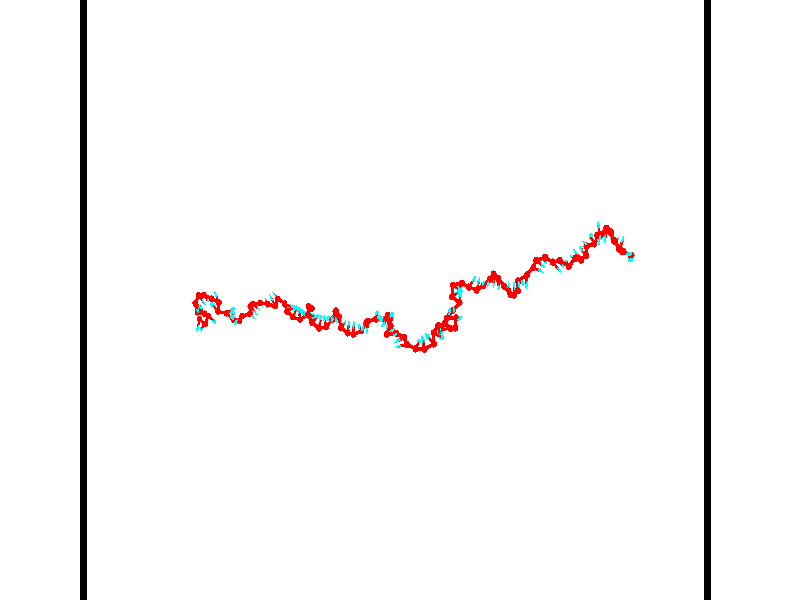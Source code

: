 // switches for output
#declare DRAW_BASES = 1; // possible values are 0, 1; only relevant for DNA ribbons
#declare DRAW_BASES_TYPE = 3; // possible values are 1, 2, 3; only relevant for DNA ribbons
#declare DRAW_FOG = 0; // set to 1 to enable fog

#include "colors.inc"

#include "transforms.inc"
background { rgb <1, 1, 1>}

#default {
   normal{
       ripples 0.25
       frequency 0.20
       turbulence 0.2
       lambda 5
   }
	finish {
		phong 0.1
		phong_size 40.
	}
}

// original window dimensions: 1024x640


// camera settings

camera {
	sky <-0, 1, 0>
	up <-0, 1, 0>
	right 1.6 * <0.99995, 0, 0.00999983>
	location <54.4867, 55, 106.329>
	look_at <55, 55, 55.0001>
	direction <0.513302, 0, -51.3289>
	angle 67.0682
}


# declare cpy_camera_pos = <54.4867, 55, 106.329>;
# if (DRAW_FOG = 1)
fog {
	fog_type 2
	up vnormalize(cpy_camera_pos)
	color rgbt<1,1,1,0.3>
	distance 1e-5
	fog_alt 3e-3
	fog_offset 88
}
# end


// LIGHTS

# declare lum = 6;
global_settings {
	ambient_light rgb lum * <0.05, 0.05, 0.05>
	max_trace_level 15
}# declare cpy_direct_light_amount = 0.25;
light_source
{	1000 * <-0.98995, -1, 1.00995>,
	rgb lum * cpy_direct_light_amount
	parallel
}

light_source
{	1000 * <0.98995, 1, -1.00995>,
	rgb lum * cpy_direct_light_amount
	parallel
}

// strand 0

// nucleotide -1

// particle -1
sphere {
	<36.229015, 53.491005, 49.450577> 0.250000
	pigment { color rgbt <1,0,0,0> }
	no_shadow
}
cylinder {
	<36.131104, 53.103176, 49.449287>,  <36.072357, 52.870480, 49.448513>, 0.100000
	pigment { color rgbt <1,0,0,0> }
	no_shadow
}
cylinder {
	<36.131104, 53.103176, 49.449287>,  <36.229015, 53.491005, 49.450577>, 0.100000
	pigment { color rgbt <1,0,0,0> }
	no_shadow
}

// particle -1
sphere {
	<36.131104, 53.103176, 49.449287> 0.100000
	pigment { color rgbt <1,0,0,0> }
	no_shadow
}
sphere {
	0, 1
	scale<0.080000,0.200000,0.300000>
	matrix <0.733301, -0.182949, -0.654828,
		0.634315, -0.162650, 0.755771,
		-0.244776, -0.969575, -0.003224,
		36.057671, 52.812305, 49.448318>
	pigment { color rgbt <0,1,1,0> }
	no_shadow
}
cylinder {
	<36.795811, 53.123482, 49.580006>,  <36.229015, 53.491005, 49.450577>, 0.130000
	pigment { color rgbt <1,0,0,0> }
	no_shadow
}

// nucleotide -1

// particle -1
sphere {
	<36.795811, 53.123482, 49.580006> 0.250000
	pigment { color rgbt <1,0,0,0> }
	no_shadow
}
cylinder {
	<36.526955, 52.916145, 49.368515>,  <36.365643, 52.791744, 49.241619>, 0.100000
	pigment { color rgbt <1,0,0,0> }
	no_shadow
}
cylinder {
	<36.526955, 52.916145, 49.368515>,  <36.795811, 53.123482, 49.580006>, 0.100000
	pigment { color rgbt <1,0,0,0> }
	no_shadow
}

// particle -1
sphere {
	<36.526955, 52.916145, 49.368515> 0.100000
	pigment { color rgbt <1,0,0,0> }
	no_shadow
}
sphere {
	0, 1
	scale<0.080000,0.200000,0.300000>
	matrix <0.664412, -0.107074, -0.739657,
		0.326779, -0.848446, 0.416358,
		-0.672140, -0.518338, -0.528728,
		36.325314, 52.760643, 49.209896>
	pigment { color rgbt <0,1,1,0> }
	no_shadow
}
cylinder {
	<37.010502, 53.755291, 49.376808>,  <36.795811, 53.123482, 49.580006>, 0.130000
	pigment { color rgbt <1,0,0,0> }
	no_shadow
}

// nucleotide -1

// particle -1
sphere {
	<37.010502, 53.755291, 49.376808> 0.250000
	pigment { color rgbt <1,0,0,0> }
	no_shadow
}
cylinder {
	<37.262253, 53.507622, 49.188972>,  <37.413303, 53.359020, 49.076271>, 0.100000
	pigment { color rgbt <1,0,0,0> }
	no_shadow
}
cylinder {
	<37.262253, 53.507622, 49.188972>,  <37.010502, 53.755291, 49.376808>, 0.100000
	pigment { color rgbt <1,0,0,0> }
	no_shadow
}

// particle -1
sphere {
	<37.262253, 53.507622, 49.188972> 0.100000
	pigment { color rgbt <1,0,0,0> }
	no_shadow
}
sphere {
	0, 1
	scale<0.080000,0.200000,0.300000>
	matrix <0.772916, 0.436129, 0.460860,
		-0.080552, -0.653004, 0.753059,
		0.629374, -0.619175, -0.469586,
		37.451065, 53.321869, 49.048096>
	pigment { color rgbt <0,1,1,0> }
	no_shadow
}
cylinder {
	<36.908649, 53.943478, 50.116821>,  <37.010502, 53.755291, 49.376808>, 0.130000
	pigment { color rgbt <1,0,0,0> }
	no_shadow
}

// nucleotide -1

// particle -1
sphere {
	<36.908649, 53.943478, 50.116821> 0.250000
	pigment { color rgbt <1,0,0,0> }
	no_shadow
}
cylinder {
	<36.660652, 54.226181, 50.253117>,  <36.511856, 54.395805, 50.334892>, 0.100000
	pigment { color rgbt <1,0,0,0> }
	no_shadow
}
cylinder {
	<36.660652, 54.226181, 50.253117>,  <36.908649, 53.943478, 50.116821>, 0.100000
	pigment { color rgbt <1,0,0,0> }
	no_shadow
}

// particle -1
sphere {
	<36.660652, 54.226181, 50.253117> 0.100000
	pigment { color rgbt <1,0,0,0> }
	no_shadow
}
sphere {
	0, 1
	scale<0.080000,0.200000,0.300000>
	matrix <-0.400901, -0.658660, 0.636745,
		0.674457, 0.258173, 0.691704,
		-0.619989, 0.706762, 0.340736,
		36.474655, 54.438210, 50.355339>
	pigment { color rgbt <0,1,1,0> }
	no_shadow
}
cylinder {
	<36.433727, 54.056229, 50.708763>,  <36.908649, 53.943478, 50.116821>, 0.130000
	pigment { color rgbt <1,0,0,0> }
	no_shadow
}

// nucleotide -1

// particle -1
sphere {
	<36.433727, 54.056229, 50.708763> 0.250000
	pigment { color rgbt <1,0,0,0> }
	no_shadow
}
cylinder {
	<36.562862, 54.126854, 51.080700>,  <36.640343, 54.169231, 51.303860>, 0.100000
	pigment { color rgbt <1,0,0,0> }
	no_shadow
}
cylinder {
	<36.562862, 54.126854, 51.080700>,  <36.433727, 54.056229, 50.708763>, 0.100000
	pigment { color rgbt <1,0,0,0> }
	no_shadow
}

// particle -1
sphere {
	<36.562862, 54.126854, 51.080700> 0.100000
	pigment { color rgbt <1,0,0,0> }
	no_shadow
}
sphere {
	0, 1
	scale<0.080000,0.200000,0.300000>
	matrix <0.539968, 0.772509, -0.334164,
		-0.777312, 0.609963, 0.154052,
		0.322834, 0.176566, 0.929840,
		36.659714, 54.179825, 51.359653>
	pigment { color rgbt <0,1,1,0> }
	no_shadow
}
cylinder {
	<36.311092, 54.746983, 50.943741>,  <36.433727, 54.056229, 50.708763>, 0.130000
	pigment { color rgbt <1,0,0,0> }
	no_shadow
}

// nucleotide -1

// particle -1
sphere {
	<36.311092, 54.746983, 50.943741> 0.250000
	pigment { color rgbt <1,0,0,0> }
	no_shadow
}
cylinder {
	<36.633778, 54.592388, 51.122559>,  <36.827389, 54.499634, 51.229851>, 0.100000
	pigment { color rgbt <1,0,0,0> }
	no_shadow
}
cylinder {
	<36.633778, 54.592388, 51.122559>,  <36.311092, 54.746983, 50.943741>, 0.100000
	pigment { color rgbt <1,0,0,0> }
	no_shadow
}

// particle -1
sphere {
	<36.633778, 54.592388, 51.122559> 0.100000
	pigment { color rgbt <1,0,0,0> }
	no_shadow
}
sphere {
	0, 1
	scale<0.080000,0.200000,0.300000>
	matrix <0.567458, 0.717790, -0.403447,
		-0.164960, 0.579145, 0.798360,
		0.806709, -0.386483, 0.447047,
		36.875790, 54.476444, 51.256672>
	pigment { color rgbt <0,1,1,0> }
	no_shadow
}
cylinder {
	<36.698669, 55.353065, 51.112671>,  <36.311092, 54.746983, 50.943741>, 0.130000
	pigment { color rgbt <1,0,0,0> }
	no_shadow
}

// nucleotide -1

// particle -1
sphere {
	<36.698669, 55.353065, 51.112671> 0.250000
	pigment { color rgbt <1,0,0,0> }
	no_shadow
}
cylinder {
	<36.958939, 55.049847, 51.130516>,  <37.115101, 54.867916, 51.141224>, 0.100000
	pigment { color rgbt <1,0,0,0> }
	no_shadow
}
cylinder {
	<36.958939, 55.049847, 51.130516>,  <36.698669, 55.353065, 51.112671>, 0.100000
	pigment { color rgbt <1,0,0,0> }
	no_shadow
}

// particle -1
sphere {
	<36.958939, 55.049847, 51.130516> 0.100000
	pigment { color rgbt <1,0,0,0> }
	no_shadow
}
sphere {
	0, 1
	scale<0.080000,0.200000,0.300000>
	matrix <0.718782, 0.595894, -0.358137,
		0.244901, 0.265095, 0.932603,
		0.650673, -0.758047, 0.044610,
		37.154140, 54.822433, 51.143898>
	pigment { color rgbt <0,1,1,0> }
	no_shadow
}
cylinder {
	<37.303440, 55.369671, 51.609962>,  <36.698669, 55.353065, 51.112671>, 0.130000
	pigment { color rgbt <1,0,0,0> }
	no_shadow
}

// nucleotide -1

// particle -1
sphere {
	<37.303440, 55.369671, 51.609962> 0.250000
	pigment { color rgbt <1,0,0,0> }
	no_shadow
}
cylinder {
	<37.392296, 55.152512, 51.286011>,  <37.445610, 55.022217, 51.091640>, 0.100000
	pigment { color rgbt <1,0,0,0> }
	no_shadow
}
cylinder {
	<37.392296, 55.152512, 51.286011>,  <37.303440, 55.369671, 51.609962>, 0.100000
	pigment { color rgbt <1,0,0,0> }
	no_shadow
}

// particle -1
sphere {
	<37.392296, 55.152512, 51.286011> 0.100000
	pigment { color rgbt <1,0,0,0> }
	no_shadow
}
sphere {
	0, 1
	scale<0.080000,0.200000,0.300000>
	matrix <0.688881, 0.675216, -0.263680,
		0.689999, -0.499340, 0.523986,
		0.222137, -0.542903, -0.809884,
		37.458939, 54.989639, 51.043045>
	pigment { color rgbt <0,1,1,0> }
	no_shadow
}
cylinder {
	<37.982582, 55.092289, 51.559994>,  <37.303440, 55.369671, 51.609962>, 0.130000
	pigment { color rgbt <1,0,0,0> }
	no_shadow
}

// nucleotide -1

// particle -1
sphere {
	<37.982582, 55.092289, 51.559994> 0.250000
	pigment { color rgbt <1,0,0,0> }
	no_shadow
}
cylinder {
	<37.853710, 55.170689, 51.189526>,  <37.776386, 55.217728, 50.967247>, 0.100000
	pigment { color rgbt <1,0,0,0> }
	no_shadow
}
cylinder {
	<37.853710, 55.170689, 51.189526>,  <37.982582, 55.092289, 51.559994>, 0.100000
	pigment { color rgbt <1,0,0,0> }
	no_shadow
}

// particle -1
sphere {
	<37.853710, 55.170689, 51.189526> 0.100000
	pigment { color rgbt <1,0,0,0> }
	no_shadow
}
sphere {
	0, 1
	scale<0.080000,0.200000,0.300000>
	matrix <0.781007, 0.607921, -0.143039,
		0.535000, -0.769427, -0.348937,
		-0.322184, 0.195997, -0.926166,
		37.757053, 55.229488, 50.911674>
	pigment { color rgbt <0,1,1,0> }
	no_shadow
}
cylinder {
	<38.497829, 54.796921, 51.047710>,  <37.982582, 55.092289, 51.559994>, 0.130000
	pigment { color rgbt <1,0,0,0> }
	no_shadow
}

// nucleotide -1

// particle -1
sphere {
	<38.497829, 54.796921, 51.047710> 0.250000
	pigment { color rgbt <1,0,0,0> }
	no_shadow
}
cylinder {
	<38.311638, 55.144356, 50.979740>,  <38.199921, 55.352818, 50.938957>, 0.100000
	pigment { color rgbt <1,0,0,0> }
	no_shadow
}
cylinder {
	<38.311638, 55.144356, 50.979740>,  <38.497829, 54.796921, 51.047710>, 0.100000
	pigment { color rgbt <1,0,0,0> }
	no_shadow
}

// particle -1
sphere {
	<38.311638, 55.144356, 50.979740> 0.100000
	pigment { color rgbt <1,0,0,0> }
	no_shadow
}
sphere {
	0, 1
	scale<0.080000,0.200000,0.300000>
	matrix <0.884522, 0.463227, -0.055158,
		0.030806, -0.175981, -0.983912,
		-0.465481, 0.868592, -0.169929,
		38.171993, 55.404934, 50.928761>
	pigment { color rgbt <0,1,1,0> }
	no_shadow
}
cylinder {
	<38.362724, 54.119938, 50.901760>,  <38.497829, 54.796921, 51.047710>, 0.130000
	pigment { color rgbt <1,0,0,0> }
	no_shadow
}

// nucleotide -1

// particle -1
sphere {
	<38.362724, 54.119938, 50.901760> 0.250000
	pigment { color rgbt <1,0,0,0> }
	no_shadow
}
cylinder {
	<38.081192, 54.390835, 50.816002>,  <37.912273, 54.553375, 50.764545>, 0.100000
	pigment { color rgbt <1,0,0,0> }
	no_shadow
}
cylinder {
	<38.081192, 54.390835, 50.816002>,  <38.362724, 54.119938, 50.901760>, 0.100000
	pigment { color rgbt <1,0,0,0> }
	no_shadow
}

// particle -1
sphere {
	<38.081192, 54.390835, 50.816002> 0.100000
	pigment { color rgbt <1,0,0,0> }
	no_shadow
}
sphere {
	0, 1
	scale<0.080000,0.200000,0.300000>
	matrix <-0.152199, -0.438567, -0.885717,
		-0.693875, -0.590761, 0.411751,
		-0.703827, 0.677244, -0.214397,
		37.870045, 54.594009, 50.751682>
	pigment { color rgbt <0,1,1,0> }
	no_shadow
}
cylinder {
	<39.152042, 53.990795, 50.955021>,  <38.362724, 54.119938, 50.901760>, 0.130000
	pigment { color rgbt <1,0,0,0> }
	no_shadow
}

// nucleotide -1

// particle -1
sphere {
	<39.152042, 53.990795, 50.955021> 0.250000
	pigment { color rgbt <1,0,0,0> }
	no_shadow
}
cylinder {
	<39.499195, 54.165676, 51.049377>,  <39.707485, 54.270603, 51.105991>, 0.100000
	pigment { color rgbt <1,0,0,0> }
	no_shadow
}
cylinder {
	<39.499195, 54.165676, 51.049377>,  <39.152042, 53.990795, 50.955021>, 0.100000
	pigment { color rgbt <1,0,0,0> }
	no_shadow
}

// particle -1
sphere {
	<39.499195, 54.165676, 51.049377> 0.100000
	pigment { color rgbt <1,0,0,0> }
	no_shadow
}
sphere {
	0, 1
	scale<0.080000,0.200000,0.300000>
	matrix <0.213781, -0.757317, 0.617065,
		0.448427, -0.485107, -0.750723,
		0.867877, 0.437198, 0.235895,
		39.759560, 54.296837, 51.120144>
	pigment { color rgbt <0,1,1,0> }
	no_shadow
}
cylinder {
	<39.759521, 53.510517, 50.878090>,  <39.152042, 53.990795, 50.955021>, 0.130000
	pigment { color rgbt <1,0,0,0> }
	no_shadow
}

// nucleotide -1

// particle -1
sphere {
	<39.759521, 53.510517, 50.878090> 0.250000
	pigment { color rgbt <1,0,0,0> }
	no_shadow
}
cylinder {
	<39.796448, 53.797939, 51.153816>,  <39.818604, 53.970390, 51.319252>, 0.100000
	pigment { color rgbt <1,0,0,0> }
	no_shadow
}
cylinder {
	<39.796448, 53.797939, 51.153816>,  <39.759521, 53.510517, 50.878090>, 0.100000
	pigment { color rgbt <1,0,0,0> }
	no_shadow
}

// particle -1
sphere {
	<39.796448, 53.797939, 51.153816> 0.100000
	pigment { color rgbt <1,0,0,0> }
	no_shadow
}
sphere {
	0, 1
	scale<0.080000,0.200000,0.300000>
	matrix <0.175328, -0.693189, 0.699106,
		0.980173, 0.056322, -0.189971,
		0.092311, 0.718552, 0.689320,
		39.824142, 54.013504, 51.360611>
	pigment { color rgbt <0,1,1,0> }
	no_shadow
}
cylinder {
	<40.393402, 53.407917, 51.146461>,  <39.759521, 53.510517, 50.878090>, 0.130000
	pigment { color rgbt <1,0,0,0> }
	no_shadow
}

// nucleotide -1

// particle -1
sphere {
	<40.393402, 53.407917, 51.146461> 0.250000
	pigment { color rgbt <1,0,0,0> }
	no_shadow
}
cylinder {
	<40.121624, 53.565483, 51.394066>,  <39.958557, 53.660023, 51.542629>, 0.100000
	pigment { color rgbt <1,0,0,0> }
	no_shadow
}
cylinder {
	<40.121624, 53.565483, 51.394066>,  <40.393402, 53.407917, 51.146461>, 0.100000
	pigment { color rgbt <1,0,0,0> }
	no_shadow
}

// particle -1
sphere {
	<40.121624, 53.565483, 51.394066> 0.100000
	pigment { color rgbt <1,0,0,0> }
	no_shadow
}
sphere {
	0, 1
	scale<0.080000,0.200000,0.300000>
	matrix <0.272291, -0.648043, 0.711265,
		0.681329, 0.651819, 0.333051,
		-0.679447, 0.393918, 0.619015,
		39.917789, 53.683659, 51.579769>
	pigment { color rgbt <0,1,1,0> }
	no_shadow
}
cylinder {
	<40.755619, 53.795574, 51.570717>,  <40.393402, 53.407917, 51.146461>, 0.130000
	pigment { color rgbt <1,0,0,0> }
	no_shadow
}

// nucleotide -1

// particle -1
sphere {
	<40.755619, 53.795574, 51.570717> 0.250000
	pigment { color rgbt <1,0,0,0> }
	no_shadow
}
cylinder {
	<40.472130, 53.528885, 51.662979>,  <40.302036, 53.368874, 51.718338>, 0.100000
	pigment { color rgbt <1,0,0,0> }
	no_shadow
}
cylinder {
	<40.472130, 53.528885, 51.662979>,  <40.755619, 53.795574, 51.570717>, 0.100000
	pigment { color rgbt <1,0,0,0> }
	no_shadow
}

// particle -1
sphere {
	<40.472130, 53.528885, 51.662979> 0.100000
	pigment { color rgbt <1,0,0,0> }
	no_shadow
}
sphere {
	0, 1
	scale<0.080000,0.200000,0.300000>
	matrix <0.662649, -0.516901, 0.541950,
		-0.242103, 0.536934, 0.808139,
		-0.708719, -0.666720, 0.230655,
		40.259514, 53.328869, 51.732174>
	pigment { color rgbt <0,1,1,0> }
	no_shadow
}
cylinder {
	<41.446125, 53.945580, 51.508770>,  <40.755619, 53.795574, 51.570717>, 0.130000
	pigment { color rgbt <1,0,0,0> }
	no_shadow
}

// nucleotide -1

// particle -1
sphere {
	<41.446125, 53.945580, 51.508770> 0.250000
	pigment { color rgbt <1,0,0,0> }
	no_shadow
}
cylinder {
	<41.661976, 53.824001, 51.822823>,  <41.791485, 53.751053, 52.011253>, 0.100000
	pigment { color rgbt <1,0,0,0> }
	no_shadow
}
cylinder {
	<41.661976, 53.824001, 51.822823>,  <41.446125, 53.945580, 51.508770>, 0.100000
	pigment { color rgbt <1,0,0,0> }
	no_shadow
}

// particle -1
sphere {
	<41.661976, 53.824001, 51.822823> 0.100000
	pigment { color rgbt <1,0,0,0> }
	no_shadow
}
sphere {
	0, 1
	scale<0.080000,0.200000,0.300000>
	matrix <0.648248, 0.745043, -0.157118,
		-0.537198, 0.593741, 0.599074,
		0.539623, -0.303945, 0.785127,
		41.823864, 53.732819, 52.058361>
	pigment { color rgbt <0,1,1,0> }
	no_shadow
}
cylinder {
	<41.568188, 54.519890, 51.911842>,  <41.446125, 53.945580, 51.508770>, 0.130000
	pigment { color rgbt <1,0,0,0> }
	no_shadow
}

// nucleotide -1

// particle -1
sphere {
	<41.568188, 54.519890, 51.911842> 0.250000
	pigment { color rgbt <1,0,0,0> }
	no_shadow
}
cylinder {
	<41.847198, 54.247402, 52.000736>,  <42.014606, 54.083908, 52.054073>, 0.100000
	pigment { color rgbt <1,0,0,0> }
	no_shadow
}
cylinder {
	<41.847198, 54.247402, 52.000736>,  <41.568188, 54.519890, 51.911842>, 0.100000
	pigment { color rgbt <1,0,0,0> }
	no_shadow
}

// particle -1
sphere {
	<41.847198, 54.247402, 52.000736> 0.100000
	pigment { color rgbt <1,0,0,0> }
	no_shadow
}
sphere {
	0, 1
	scale<0.080000,0.200000,0.300000>
	matrix <0.700199, 0.713886, -0.009418,
		-0.152237, 0.162181, 0.974947,
		0.697528, -0.681222, 0.222239,
		42.056458, 54.043034, 52.067410>
	pigment { color rgbt <0,1,1,0> }
	no_shadow
}
cylinder {
	<41.939827, 54.711250, 52.562862>,  <41.568188, 54.519890, 51.911842>, 0.130000
	pigment { color rgbt <1,0,0,0> }
	no_shadow
}

// nucleotide -1

// particle -1
sphere {
	<41.939827, 54.711250, 52.562862> 0.250000
	pigment { color rgbt <1,0,0,0> }
	no_shadow
}
cylinder {
	<42.137024, 54.515896, 52.274849>,  <42.255341, 54.398685, 52.102043>, 0.100000
	pigment { color rgbt <1,0,0,0> }
	no_shadow
}
cylinder {
	<42.137024, 54.515896, 52.274849>,  <41.939827, 54.711250, 52.562862>, 0.100000
	pigment { color rgbt <1,0,0,0> }
	no_shadow
}

// particle -1
sphere {
	<42.137024, 54.515896, 52.274849> 0.100000
	pigment { color rgbt <1,0,0,0> }
	no_shadow
}
sphere {
	0, 1
	scale<0.080000,0.200000,0.300000>
	matrix <0.563928, 0.809576, -0.163009,
		0.662530, -0.325684, 0.674525,
		0.492990, -0.488382, -0.720031,
		42.284920, 54.369381, 52.058838>
	pigment { color rgbt <0,1,1,0> }
	no_shadow
}
cylinder {
	<42.662769, 54.778072, 52.793465>,  <41.939827, 54.711250, 52.562862>, 0.130000
	pigment { color rgbt <1,0,0,0> }
	no_shadow
}

// nucleotide -1

// particle -1
sphere {
	<42.662769, 54.778072, 52.793465> 0.250000
	pigment { color rgbt <1,0,0,0> }
	no_shadow
}
cylinder {
	<42.647995, 54.712753, 52.399113>,  <42.639130, 54.673561, 52.162502>, 0.100000
	pigment { color rgbt <1,0,0,0> }
	no_shadow
}
cylinder {
	<42.647995, 54.712753, 52.399113>,  <42.662769, 54.778072, 52.793465>, 0.100000
	pigment { color rgbt <1,0,0,0> }
	no_shadow
}

// particle -1
sphere {
	<42.647995, 54.712753, 52.399113> 0.100000
	pigment { color rgbt <1,0,0,0> }
	no_shadow
}
sphere {
	0, 1
	scale<0.080000,0.200000,0.300000>
	matrix <0.750203, 0.647214, -0.135310,
		0.660175, -0.744612, 0.098605,
		-0.036935, -0.163302, -0.985884,
		42.636913, 54.663761, 52.103348>
	pigment { color rgbt <0,1,1,0> }
	no_shadow
}
cylinder {
	<43.309792, 54.690781, 52.688446>,  <42.662769, 54.778072, 52.793465>, 0.130000
	pigment { color rgbt <1,0,0,0> }
	no_shadow
}

// nucleotide -1

// particle -1
sphere {
	<43.309792, 54.690781, 52.688446> 0.250000
	pigment { color rgbt <1,0,0,0> }
	no_shadow
}
cylinder {
	<43.152637, 54.843082, 52.353622>,  <43.058346, 54.934464, 52.152729>, 0.100000
	pigment { color rgbt <1,0,0,0> }
	no_shadow
}
cylinder {
	<43.152637, 54.843082, 52.353622>,  <43.309792, 54.690781, 52.688446>, 0.100000
	pigment { color rgbt <1,0,0,0> }
	no_shadow
}

// particle -1
sphere {
	<43.152637, 54.843082, 52.353622> 0.100000
	pigment { color rgbt <1,0,0,0> }
	no_shadow
}
sphere {
	0, 1
	scale<0.080000,0.200000,0.300000>
	matrix <0.761817, 0.644588, -0.064357,
		0.515054, -0.662970, -0.543315,
		-0.392881, 0.380759, -0.837059,
		43.034775, 54.957310, 52.102505>
	pigment { color rgbt <0,1,1,0> }
	no_shadow
}
cylinder {
	<43.817451, 54.556435, 52.089371>,  <43.309792, 54.690781, 52.688446>, 0.130000
	pigment { color rgbt <1,0,0,0> }
	no_shadow
}

// nucleotide -1

// particle -1
sphere {
	<43.817451, 54.556435, 52.089371> 0.250000
	pigment { color rgbt <1,0,0,0> }
	no_shadow
}
cylinder {
	<43.622597, 54.905365, 52.106064>,  <43.505684, 55.114723, 52.116081>, 0.100000
	pigment { color rgbt <1,0,0,0> }
	no_shadow
}
cylinder {
	<43.622597, 54.905365, 52.106064>,  <43.817451, 54.556435, 52.089371>, 0.100000
	pigment { color rgbt <1,0,0,0> }
	no_shadow
}

// particle -1
sphere {
	<43.622597, 54.905365, 52.106064> 0.100000
	pigment { color rgbt <1,0,0,0> }
	no_shadow
}
sphere {
	0, 1
	scale<0.080000,0.200000,0.300000>
	matrix <0.868733, 0.488914, -0.079160,
		-0.089458, -0.002305, -0.995988,
		-0.487135, 0.872329, 0.041735,
		43.476456, 55.167065, 52.118584>
	pigment { color rgbt <0,1,1,0> }
	no_shadow
}
cylinder {
	<43.959251, 55.089169, 51.488403>,  <43.817451, 54.556435, 52.089371>, 0.130000
	pigment { color rgbt <1,0,0,0> }
	no_shadow
}

// nucleotide -1

// particle -1
sphere {
	<43.959251, 55.089169, 51.488403> 0.250000
	pigment { color rgbt <1,0,0,0> }
	no_shadow
}
cylinder {
	<43.838341, 55.293678, 51.810204>,  <43.765793, 55.416386, 52.003284>, 0.100000
	pigment { color rgbt <1,0,0,0> }
	no_shadow
}
cylinder {
	<43.838341, 55.293678, 51.810204>,  <43.959251, 55.089169, 51.488403>, 0.100000
	pigment { color rgbt <1,0,0,0> }
	no_shadow
}

// particle -1
sphere {
	<43.838341, 55.293678, 51.810204> 0.100000
	pigment { color rgbt <1,0,0,0> }
	no_shadow
}
sphere {
	0, 1
	scale<0.080000,0.200000,0.300000>
	matrix <0.839138, 0.543099, -0.029855,
		-0.452189, 0.666066, -0.593196,
		-0.302279, 0.511273, 0.804504,
		43.747658, 55.447060, 52.051556>
	pigment { color rgbt <0,1,1,0> }
	no_shadow
}
cylinder {
	<44.508293, 54.726341, 51.151794>,  <43.959251, 55.089169, 51.488403>, 0.130000
	pigment { color rgbt <1,0,0,0> }
	no_shadow
}

// nucleotide -1

// particle -1
sphere {
	<44.508293, 54.726341, 51.151794> 0.250000
	pigment { color rgbt <1,0,0,0> }
	no_shadow
}
cylinder {
	<44.802292, 54.574066, 50.927345>,  <44.978691, 54.482700, 50.792675>, 0.100000
	pigment { color rgbt <1,0,0,0> }
	no_shadow
}
cylinder {
	<44.802292, 54.574066, 50.927345>,  <44.508293, 54.726341, 51.151794>, 0.100000
	pigment { color rgbt <1,0,0,0> }
	no_shadow
}

// particle -1
sphere {
	<44.802292, 54.574066, 50.927345> 0.100000
	pigment { color rgbt <1,0,0,0> }
	no_shadow
}
sphere {
	0, 1
	scale<0.080000,0.200000,0.300000>
	matrix <0.469065, -0.312127, 0.826169,
		-0.489653, -0.870433, -0.050845,
		0.734995, -0.380687, -0.561123,
		45.022789, 54.459862, 50.759007>
	pigment { color rgbt <0,1,1,0> }
	no_shadow
}
cylinder {
	<44.792511, 54.143353, 51.491417>,  <44.508293, 54.726341, 51.151794>, 0.130000
	pigment { color rgbt <1,0,0,0> }
	no_shadow
}

// nucleotide -1

// particle -1
sphere {
	<44.792511, 54.143353, 51.491417> 0.250000
	pigment { color rgbt <1,0,0,0> }
	no_shadow
}
cylinder {
	<45.070293, 54.293056, 51.245598>,  <45.236961, 54.382881, 51.098106>, 0.100000
	pigment { color rgbt <1,0,0,0> }
	no_shadow
}
cylinder {
	<45.070293, 54.293056, 51.245598>,  <44.792511, 54.143353, 51.491417>, 0.100000
	pigment { color rgbt <1,0,0,0> }
	no_shadow
}

// particle -1
sphere {
	<45.070293, 54.293056, 51.245598> 0.100000
	pigment { color rgbt <1,0,0,0> }
	no_shadow
}
sphere {
	0, 1
	scale<0.080000,0.200000,0.300000>
	matrix <0.696631, -0.135917, 0.704438,
		0.180119, -0.917307, -0.355112,
		0.694451, 0.374265, -0.614543,
		45.278629, 54.405334, 51.061234>
	pigment { color rgbt <0,1,1,0> }
	no_shadow
}
cylinder {
	<45.354893, 53.706448, 51.659016>,  <44.792511, 54.143353, 51.491417>, 0.130000
	pigment { color rgbt <1,0,0,0> }
	no_shadow
}

// nucleotide -1

// particle -1
sphere {
	<45.354893, 53.706448, 51.659016> 0.250000
	pigment { color rgbt <1,0,0,0> }
	no_shadow
}
cylinder {
	<45.488338, 54.051189, 51.506226>,  <45.568405, 54.258034, 51.414551>, 0.100000
	pigment { color rgbt <1,0,0,0> }
	no_shadow
}
cylinder {
	<45.488338, 54.051189, 51.506226>,  <45.354893, 53.706448, 51.659016>, 0.100000
	pigment { color rgbt <1,0,0,0> }
	no_shadow
}

// particle -1
sphere {
	<45.488338, 54.051189, 51.506226> 0.100000
	pigment { color rgbt <1,0,0,0> }
	no_shadow
}
sphere {
	0, 1
	scale<0.080000,0.200000,0.300000>
	matrix <0.709683, 0.037094, 0.703544,
		0.620523, -0.505793, -0.599270,
		0.333618, 0.861857, -0.381971,
		45.588425, 54.309746, 51.391636>
	pigment { color rgbt <0,1,1,0> }
	no_shadow
}
cylinder {
	<45.979092, 53.519836, 51.606270>,  <45.354893, 53.706448, 51.659016>, 0.130000
	pigment { color rgbt <1,0,0,0> }
	no_shadow
}

// nucleotide -1

// particle -1
sphere {
	<45.979092, 53.519836, 51.606270> 0.250000
	pigment { color rgbt <1,0,0,0> }
	no_shadow
}
cylinder {
	<45.942486, 53.913219, 51.668797>,  <45.920525, 54.149250, 51.706314>, 0.100000
	pigment { color rgbt <1,0,0,0> }
	no_shadow
}
cylinder {
	<45.942486, 53.913219, 51.668797>,  <45.979092, 53.519836, 51.606270>, 0.100000
	pigment { color rgbt <1,0,0,0> }
	no_shadow
}

// particle -1
sphere {
	<45.942486, 53.913219, 51.668797> 0.100000
	pigment { color rgbt <1,0,0,0> }
	no_shadow
}
sphere {
	0, 1
	scale<0.080000,0.200000,0.300000>
	matrix <0.713942, -0.044636, 0.698781,
		0.694199, 0.175546, -0.698048,
		-0.091510, 0.983459, 0.156316,
		45.915031, 54.208256, 51.715691>
	pigment { color rgbt <0,1,1,0> }
	no_shadow
}
cylinder {
	<46.631702, 53.896778, 51.338795>,  <45.979092, 53.519836, 51.606270>, 0.130000
	pigment { color rgbt <1,0,0,0> }
	no_shadow
}

// nucleotide -1

// particle -1
sphere {
	<46.631702, 53.896778, 51.338795> 0.250000
	pigment { color rgbt <1,0,0,0> }
	no_shadow
}
cylinder {
	<46.411659, 54.016071, 51.650803>,  <46.279633, 54.087646, 51.838009>, 0.100000
	pigment { color rgbt <1,0,0,0> }
	no_shadow
}
cylinder {
	<46.411659, 54.016071, 51.650803>,  <46.631702, 53.896778, 51.338795>, 0.100000
	pigment { color rgbt <1,0,0,0> }
	no_shadow
}

// particle -1
sphere {
	<46.411659, 54.016071, 51.650803> 0.100000
	pigment { color rgbt <1,0,0,0> }
	no_shadow
}
sphere {
	0, 1
	scale<0.080000,0.200000,0.300000>
	matrix <0.782466, -0.142262, 0.606224,
		0.291765, 0.943831, -0.155099,
		-0.550109, 0.298235, 0.780023,
		46.246628, 54.105541, 51.884811>
	pigment { color rgbt <0,1,1,0> }
	no_shadow
}
cylinder {
	<47.068256, 54.351254, 51.696915>,  <46.631702, 53.896778, 51.338795>, 0.130000
	pigment { color rgbt <1,0,0,0> }
	no_shadow
}

// nucleotide -1

// particle -1
sphere {
	<47.068256, 54.351254, 51.696915> 0.250000
	pigment { color rgbt <1,0,0,0> }
	no_shadow
}
cylinder {
	<46.818062, 54.146149, 51.932148>,  <46.667946, 54.023087, 52.073288>, 0.100000
	pigment { color rgbt <1,0,0,0> }
	no_shadow
}
cylinder {
	<46.818062, 54.146149, 51.932148>,  <47.068256, 54.351254, 51.696915>, 0.100000
	pigment { color rgbt <1,0,0,0> }
	no_shadow
}

// particle -1
sphere {
	<46.818062, 54.146149, 51.932148> 0.100000
	pigment { color rgbt <1,0,0,0> }
	no_shadow
}
sphere {
	0, 1
	scale<0.080000,0.200000,0.300000>
	matrix <0.730102, -0.118837, 0.672926,
		-0.275167, 0.850265, 0.448702,
		-0.625487, -0.512765, 0.588080,
		46.630417, 53.992321, 52.108570>
	pigment { color rgbt <0,1,1,0> }
	no_shadow
}
cylinder {
	<46.887383, 54.516685, 52.459980>,  <47.068256, 54.351254, 51.696915>, 0.130000
	pigment { color rgbt <1,0,0,0> }
	no_shadow
}

// nucleotide -1

// particle -1
sphere {
	<46.887383, 54.516685, 52.459980> 0.250000
	pigment { color rgbt <1,0,0,0> }
	no_shadow
}
cylinder {
	<46.926510, 54.127193, 52.377731>,  <46.949986, 53.893497, 52.328384>, 0.100000
	pigment { color rgbt <1,0,0,0> }
	no_shadow
}
cylinder {
	<46.926510, 54.127193, 52.377731>,  <46.887383, 54.516685, 52.459980>, 0.100000
	pigment { color rgbt <1,0,0,0> }
	no_shadow
}

// particle -1
sphere {
	<46.926510, 54.127193, 52.377731> 0.100000
	pigment { color rgbt <1,0,0,0> }
	no_shadow
}
sphere {
	0, 1
	scale<0.080000,0.200000,0.300000>
	matrix <0.738233, -0.067564, 0.671153,
		-0.667415, -0.217445, 0.712232,
		0.097818, -0.973731, -0.205618,
		46.955856, 53.835075, 52.316048>
	pigment { color rgbt <0,1,1,0> }
	no_shadow
}
cylinder {
	<46.914021, 53.936077, 53.064438>,  <46.887383, 54.516685, 52.459980>, 0.130000
	pigment { color rgbt <1,0,0,0> }
	no_shadow
}

// nucleotide -1

// particle -1
sphere {
	<46.914021, 53.936077, 53.064438> 0.250000
	pigment { color rgbt <1,0,0,0> }
	no_shadow
}
cylinder {
	<47.136269, 53.864487, 52.739662>,  <47.269619, 53.821533, 52.544796>, 0.100000
	pigment { color rgbt <1,0,0,0> }
	no_shadow
}
cylinder {
	<47.136269, 53.864487, 52.739662>,  <46.914021, 53.936077, 53.064438>, 0.100000
	pigment { color rgbt <1,0,0,0> }
	no_shadow
}

// particle -1
sphere {
	<47.136269, 53.864487, 52.739662> 0.100000
	pigment { color rgbt <1,0,0,0> }
	no_shadow
}
sphere {
	0, 1
	scale<0.080000,0.200000,0.300000>
	matrix <0.778561, -0.230695, 0.583629,
		-0.291766, -0.956425, 0.011164,
		0.555622, -0.178975, -0.811944,
		47.302956, 53.810795, 52.496078>
	pigment { color rgbt <0,1,1,0> }
	no_shadow
}
cylinder {
	<47.273129, 53.325771, 53.077133>,  <46.914021, 53.936077, 53.064438>, 0.130000
	pigment { color rgbt <1,0,0,0> }
	no_shadow
}

// nucleotide -1

// particle -1
sphere {
	<47.273129, 53.325771, 53.077133> 0.250000
	pigment { color rgbt <1,0,0,0> }
	no_shadow
}
cylinder {
	<47.488274, 53.565899, 52.840378>,  <47.617359, 53.709976, 52.698326>, 0.100000
	pigment { color rgbt <1,0,0,0> }
	no_shadow
}
cylinder {
	<47.488274, 53.565899, 52.840378>,  <47.273129, 53.325771, 53.077133>, 0.100000
	pigment { color rgbt <1,0,0,0> }
	no_shadow
}

// particle -1
sphere {
	<47.488274, 53.565899, 52.840378> 0.100000
	pigment { color rgbt <1,0,0,0> }
	no_shadow
}
sphere {
	0, 1
	scale<0.080000,0.200000,0.300000>
	matrix <0.839801, -0.320100, 0.438486,
		0.073768, -0.732908, -0.676316,
		0.537859, 0.600318, -0.591884,
		47.649632, 53.745995, 52.662811>
	pigment { color rgbt <0,1,1,0> }
	no_shadow
}
cylinder {
	<47.853424, 52.922184, 52.869045>,  <47.273129, 53.325771, 53.077133>, 0.130000
	pigment { color rgbt <1,0,0,0> }
	no_shadow
}

// nucleotide -1

// particle -1
sphere {
	<47.853424, 52.922184, 52.869045> 0.250000
	pigment { color rgbt <1,0,0,0> }
	no_shadow
}
cylinder {
	<47.939453, 53.312515, 52.853485>,  <47.991070, 53.546715, 52.844151>, 0.100000
	pigment { color rgbt <1,0,0,0> }
	no_shadow
}
cylinder {
	<47.939453, 53.312515, 52.853485>,  <47.853424, 52.922184, 52.869045>, 0.100000
	pigment { color rgbt <1,0,0,0> }
	no_shadow
}

// particle -1
sphere {
	<47.939453, 53.312515, 52.853485> 0.100000
	pigment { color rgbt <1,0,0,0> }
	no_shadow
}
sphere {
	0, 1
	scale<0.080000,0.200000,0.300000>
	matrix <0.801371, -0.153575, 0.578117,
		0.558166, -0.155508, -0.815026,
		0.215069, 0.975824, -0.038900,
		48.003975, 53.605263, 52.841816>
	pigment { color rgbt <0,1,1,0> }
	no_shadow
}
cylinder {
	<48.456402, 53.005852, 52.625652>,  <47.853424, 52.922184, 52.869045>, 0.130000
	pigment { color rgbt <1,0,0,0> }
	no_shadow
}

// nucleotide -1

// particle -1
sphere {
	<48.456402, 53.005852, 52.625652> 0.250000
	pigment { color rgbt <1,0,0,0> }
	no_shadow
}
cylinder {
	<48.412003, 53.351929, 52.821251>,  <48.385365, 53.559574, 52.938610>, 0.100000
	pigment { color rgbt <1,0,0,0> }
	no_shadow
}
cylinder {
	<48.412003, 53.351929, 52.821251>,  <48.456402, 53.005852, 52.625652>, 0.100000
	pigment { color rgbt <1,0,0,0> }
	no_shadow
}

// particle -1
sphere {
	<48.412003, 53.351929, 52.821251> 0.100000
	pigment { color rgbt <1,0,0,0> }
	no_shadow
}
sphere {
	0, 1
	scale<0.080000,0.200000,0.300000>
	matrix <0.838117, -0.182929, 0.513903,
		0.534078, 0.466880, -0.704829,
		-0.110997, 0.865194, 0.488999,
		48.378704, 53.611488, 52.967949>
	pigment { color rgbt <0,1,1,0> }
	no_shadow
}
cylinder {
	<49.041889, 53.564362, 52.537903>,  <48.456402, 53.005852, 52.625652>, 0.130000
	pigment { color rgbt <1,0,0,0> }
	no_shadow
}

// nucleotide -1

// particle -1
sphere {
	<49.041889, 53.564362, 52.537903> 0.250000
	pigment { color rgbt <1,0,0,0> }
	no_shadow
}
cylinder {
	<48.856453, 53.609455, 52.889442>,  <48.745190, 53.636513, 53.100365>, 0.100000
	pigment { color rgbt <1,0,0,0> }
	no_shadow
}
cylinder {
	<48.856453, 53.609455, 52.889442>,  <49.041889, 53.564362, 52.537903>, 0.100000
	pigment { color rgbt <1,0,0,0> }
	no_shadow
}

// particle -1
sphere {
	<48.856453, 53.609455, 52.889442> 0.100000
	pigment { color rgbt <1,0,0,0> }
	no_shadow
}
sphere {
	0, 1
	scale<0.080000,0.200000,0.300000>
	matrix <0.857728, -0.191676, 0.477036,
		0.222233, 0.974962, -0.007837,
		-0.463590, 0.112735, 0.878849,
		48.717377, 53.643276, 53.153095>
	pigment { color rgbt <0,1,1,0> }
	no_shadow
}
cylinder {
	<49.293209, 54.173191, 52.845551>,  <49.041889, 53.564362, 52.537903>, 0.130000
	pigment { color rgbt <1,0,0,0> }
	no_shadow
}

// nucleotide -1

// particle -1
sphere {
	<49.293209, 54.173191, 52.845551> 0.250000
	pigment { color rgbt <1,0,0,0> }
	no_shadow
}
cylinder {
	<49.169830, 53.852566, 53.050430>,  <49.095802, 53.660191, 53.173359>, 0.100000
	pigment { color rgbt <1,0,0,0> }
	no_shadow
}
cylinder {
	<49.169830, 53.852566, 53.050430>,  <49.293209, 54.173191, 52.845551>, 0.100000
	pigment { color rgbt <1,0,0,0> }
	no_shadow
}

// particle -1
sphere {
	<49.169830, 53.852566, 53.050430> 0.100000
	pigment { color rgbt <1,0,0,0> }
	no_shadow
}
sphere {
	0, 1
	scale<0.080000,0.200000,0.300000>
	matrix <0.917840, -0.109358, 0.381589,
		-0.249855, 0.587819, 0.769442,
		-0.308450, -0.801567, 0.512200,
		49.077293, 53.612095, 53.204090>
	pigment { color rgbt <0,1,1,0> }
	no_shadow
}
cylinder {
	<49.425087, 54.233440, 53.649765>,  <49.293209, 54.173191, 52.845551>, 0.130000
	pigment { color rgbt <1,0,0,0> }
	no_shadow
}

// nucleotide -1

// particle -1
sphere {
	<49.425087, 54.233440, 53.649765> 0.250000
	pigment { color rgbt <1,0,0,0> }
	no_shadow
}
cylinder {
	<49.434479, 53.872356, 53.477921>,  <49.440113, 53.655708, 53.374813>, 0.100000
	pigment { color rgbt <1,0,0,0> }
	no_shadow
}
cylinder {
	<49.434479, 53.872356, 53.477921>,  <49.425087, 54.233440, 53.649765>, 0.100000
	pigment { color rgbt <1,0,0,0> }
	no_shadow
}

// particle -1
sphere {
	<49.434479, 53.872356, 53.477921> 0.100000
	pigment { color rgbt <1,0,0,0> }
	no_shadow
}
sphere {
	0, 1
	scale<0.080000,0.200000,0.300000>
	matrix <0.917084, -0.151635, 0.368733,
		-0.398002, -0.402649, 0.824299,
		0.023478, -0.902708, -0.429614,
		49.441521, 53.601543, 53.349037>
	pigment { color rgbt <0,1,1,0> }
	no_shadow
}
cylinder {
	<49.736122, 53.800945, 54.122585>,  <49.425087, 54.233440, 53.649765>, 0.130000
	pigment { color rgbt <1,0,0,0> }
	no_shadow
}

// nucleotide -1

// particle -1
sphere {
	<49.736122, 53.800945, 54.122585> 0.250000
	pigment { color rgbt <1,0,0,0> }
	no_shadow
}
cylinder {
	<49.770699, 53.614651, 53.770309>,  <49.791447, 53.502876, 53.558945>, 0.100000
	pigment { color rgbt <1,0,0,0> }
	no_shadow
}
cylinder {
	<49.770699, 53.614651, 53.770309>,  <49.736122, 53.800945, 54.122585>, 0.100000
	pigment { color rgbt <1,0,0,0> }
	no_shadow
}

// particle -1
sphere {
	<49.770699, 53.614651, 53.770309> 0.100000
	pigment { color rgbt <1,0,0,0> }
	no_shadow
}
sphere {
	0, 1
	scale<0.080000,0.200000,0.300000>
	matrix <0.832397, -0.451952, 0.320708,
		-0.547396, -0.760810, 0.348607,
		0.086444, -0.465734, -0.880692,
		49.796631, 53.474930, 53.506104>
	pigment { color rgbt <0,1,1,0> }
	no_shadow
}
cylinder {
	<49.896847, 53.010303, 54.168301>,  <49.736122, 53.800945, 54.122585>, 0.130000
	pigment { color rgbt <1,0,0,0> }
	no_shadow
}

// nucleotide -1

// particle -1
sphere {
	<49.896847, 53.010303, 54.168301> 0.250000
	pigment { color rgbt <1,0,0,0> }
	no_shadow
}
cylinder {
	<50.050323, 53.194481, 53.848106>,  <50.142410, 53.304985, 53.655991>, 0.100000
	pigment { color rgbt <1,0,0,0> }
	no_shadow
}
cylinder {
	<50.050323, 53.194481, 53.848106>,  <49.896847, 53.010303, 54.168301>, 0.100000
	pigment { color rgbt <1,0,0,0> }
	no_shadow
}

// particle -1
sphere {
	<50.050323, 53.194481, 53.848106> 0.100000
	pigment { color rgbt <1,0,0,0> }
	no_shadow
}
sphere {
	0, 1
	scale<0.080000,0.200000,0.300000>
	matrix <0.904531, -0.362008, 0.225332,
		-0.186029, -0.810521, -0.555383,
		0.383689, 0.460442, -0.800485,
		50.165432, 53.332615, 53.607960>
	pigment { color rgbt <0,1,1,0> }
	no_shadow
}
cylinder {
	<50.480377, 52.608994, 53.971191>,  <49.896847, 53.010303, 54.168301>, 0.130000
	pigment { color rgbt <1,0,0,0> }
	no_shadow
}

// nucleotide -1

// particle -1
sphere {
	<50.480377, 52.608994, 53.971191> 0.250000
	pigment { color rgbt <1,0,0,0> }
	no_shadow
}
cylinder {
	<50.518738, 52.968765, 53.800629>,  <50.541756, 53.184628, 53.698292>, 0.100000
	pigment { color rgbt <1,0,0,0> }
	no_shadow
}
cylinder {
	<50.518738, 52.968765, 53.800629>,  <50.480377, 52.608994, 53.971191>, 0.100000
	pigment { color rgbt <1,0,0,0> }
	no_shadow
}

// particle -1
sphere {
	<50.518738, 52.968765, 53.800629> 0.100000
	pigment { color rgbt <1,0,0,0> }
	no_shadow
}
sphere {
	0, 1
	scale<0.080000,0.200000,0.300000>
	matrix <0.987683, -0.032782, 0.152998,
		0.123633, -0.435829, -0.891497,
		0.095906, 0.899432, -0.426408,
		50.547508, 53.238594, 53.672707>
	pigment { color rgbt <0,1,1,0> }
	no_shadow
}
cylinder {
	<50.934280, 52.498650, 53.410828>,  <50.480377, 52.608994, 53.971191>, 0.130000
	pigment { color rgbt <1,0,0,0> }
	no_shadow
}

// nucleotide -1

// particle -1
sphere {
	<50.934280, 52.498650, 53.410828> 0.250000
	pigment { color rgbt <1,0,0,0> }
	no_shadow
}
cylinder {
	<50.953304, 52.882252, 53.522575>,  <50.964718, 53.112411, 53.589626>, 0.100000
	pigment { color rgbt <1,0,0,0> }
	no_shadow
}
cylinder {
	<50.953304, 52.882252, 53.522575>,  <50.934280, 52.498650, 53.410828>, 0.100000
	pigment { color rgbt <1,0,0,0> }
	no_shadow
}

// particle -1
sphere {
	<50.953304, 52.882252, 53.522575> 0.100000
	pigment { color rgbt <1,0,0,0> }
	no_shadow
}
sphere {
	0, 1
	scale<0.080000,0.200000,0.300000>
	matrix <0.959418, -0.121689, 0.254382,
		0.277950, 0.255937, -0.925873,
		0.047563, 0.959004, 0.279374,
		50.967571, 53.169952, 53.606388>
	pigment { color rgbt <0,1,1,0> }
	no_shadow
}
cylinder {
	<51.613857, 52.712723, 52.980278>,  <50.934280, 52.498650, 53.410828>, 0.130000
	pigment { color rgbt <1,0,0,0> }
	no_shadow
}

// nucleotide -1

// particle -1
sphere {
	<51.613857, 52.712723, 52.980278> 0.250000
	pigment { color rgbt <1,0,0,0> }
	no_shadow
}
cylinder {
	<51.515507, 52.912659, 53.312473>,  <51.456497, 53.032619, 53.511791>, 0.100000
	pigment { color rgbt <1,0,0,0> }
	no_shadow
}
cylinder {
	<51.515507, 52.912659, 53.312473>,  <51.613857, 52.712723, 52.980278>, 0.100000
	pigment { color rgbt <1,0,0,0> }
	no_shadow
}

// particle -1
sphere {
	<51.515507, 52.912659, 53.312473> 0.100000
	pigment { color rgbt <1,0,0,0> }
	no_shadow
}
sphere {
	0, 1
	scale<0.080000,0.200000,0.300000>
	matrix <0.886197, -0.231184, 0.401508,
		0.392685, 0.834694, -0.386114,
		-0.245873, 0.499839, 0.830486,
		51.441746, 53.062611, 53.561619>
	pigment { color rgbt <0,1,1,0> }
	no_shadow
}
cylinder {
	<52.047874, 53.341862, 53.225815>,  <51.613857, 52.712723, 52.980278>, 0.130000
	pigment { color rgbt <1,0,0,0> }
	no_shadow
}

// nucleotide -1

// particle -1
sphere {
	<52.047874, 53.341862, 53.225815> 0.250000
	pigment { color rgbt <1,0,0,0> }
	no_shadow
}
cylinder {
	<51.892990, 53.116051, 53.517395>,  <51.800060, 52.980564, 53.692345>, 0.100000
	pigment { color rgbt <1,0,0,0> }
	no_shadow
}
cylinder {
	<51.892990, 53.116051, 53.517395>,  <52.047874, 53.341862, 53.225815>, 0.100000
	pigment { color rgbt <1,0,0,0> }
	no_shadow
}

// particle -1
sphere {
	<51.892990, 53.116051, 53.517395> 0.100000
	pigment { color rgbt <1,0,0,0> }
	no_shadow
}
sphere {
	0, 1
	scale<0.080000,0.200000,0.300000>
	matrix <0.920579, -0.193011, 0.339529,
		-0.050977, 0.802531, 0.594429,
		-0.387214, -0.564527, 0.728954,
		51.776825, 52.946693, 53.736080>
	pigment { color rgbt <0,1,1,0> }
	no_shadow
}
cylinder {
	<52.273750, 53.480812, 53.968033>,  <52.047874, 53.341862, 53.225815>, 0.130000
	pigment { color rgbt <1,0,0,0> }
	no_shadow
}

// nucleotide -1

// particle -1
sphere {
	<52.273750, 53.480812, 53.968033> 0.250000
	pigment { color rgbt <1,0,0,0> }
	no_shadow
}
cylinder {
	<52.196404, 53.091713, 53.916859>,  <52.149998, 52.858253, 53.886154>, 0.100000
	pigment { color rgbt <1,0,0,0> }
	no_shadow
}
cylinder {
	<52.196404, 53.091713, 53.916859>,  <52.273750, 53.480812, 53.968033>, 0.100000
	pigment { color rgbt <1,0,0,0> }
	no_shadow
}

// particle -1
sphere {
	<52.196404, 53.091713, 53.916859> 0.100000
	pigment { color rgbt <1,0,0,0> }
	no_shadow
}
sphere {
	0, 1
	scale<0.080000,0.200000,0.300000>
	matrix <0.945526, -0.219564, 0.240358,
		-0.261898, -0.074487, 0.962217,
		-0.193365, -0.972750, -0.127932,
		52.138393, 52.799889, 53.878479>
	pigment { color rgbt <0,1,1,0> }
	no_shadow
}
cylinder {
	<52.923599, 53.622032, 54.381596>,  <52.273750, 53.480812, 53.968033>, 0.130000
	pigment { color rgbt <1,0,0,0> }
	no_shadow
}

// nucleotide -1

// particle -1
sphere {
	<52.923599, 53.622032, 54.381596> 0.250000
	pigment { color rgbt <1,0,0,0> }
	no_shadow
}
cylinder {
	<52.989536, 53.873970, 54.685207>,  <53.029099, 54.025131, 54.867374>, 0.100000
	pigment { color rgbt <1,0,0,0> }
	no_shadow
}
cylinder {
	<52.989536, 53.873970, 54.685207>,  <52.923599, 53.622032, 54.381596>, 0.100000
	pigment { color rgbt <1,0,0,0> }
	no_shadow
}

// particle -1
sphere {
	<52.989536, 53.873970, 54.685207> 0.100000
	pigment { color rgbt <1,0,0,0> }
	no_shadow
}
sphere {
	0, 1
	scale<0.080000,0.200000,0.300000>
	matrix <0.407114, -0.744390, 0.529284,
		0.898380, 0.221764, -0.379124,
		0.164840, 0.629844, 0.759028,
		53.038990, 54.062923, 54.912914>
	pigment { color rgbt <0,1,1,0> }
	no_shadow
}
cylinder {
	<53.652218, 53.612240, 54.452465>,  <52.923599, 53.622032, 54.381596>, 0.130000
	pigment { color rgbt <1,0,0,0> }
	no_shadow
}

// nucleotide -1

// particle -1
sphere {
	<53.652218, 53.612240, 54.452465> 0.250000
	pigment { color rgbt <1,0,0,0> }
	no_shadow
}
cylinder {
	<53.428780, 53.710190, 54.769455>,  <53.294716, 53.768959, 54.959648>, 0.100000
	pigment { color rgbt <1,0,0,0> }
	no_shadow
}
cylinder {
	<53.428780, 53.710190, 54.769455>,  <53.652218, 53.612240, 54.452465>, 0.100000
	pigment { color rgbt <1,0,0,0> }
	no_shadow
}

// particle -1
sphere {
	<53.428780, 53.710190, 54.769455> 0.100000
	pigment { color rgbt <1,0,0,0> }
	no_shadow
}
sphere {
	0, 1
	scale<0.080000,0.200000,0.300000>
	matrix <0.312670, -0.822775, 0.474635,
		0.768253, 0.512909, 0.383029,
		-0.558591, 0.244879, 0.792471,
		53.261204, 53.783653, 55.007195>
	pigment { color rgbt <0,1,1,0> }
	no_shadow
}
cylinder {
	<53.979038, 53.912453, 55.028000>,  <53.652218, 53.612240, 54.452465>, 0.130000
	pigment { color rgbt <1,0,0,0> }
	no_shadow
}

// nucleotide -1

// particle -1
sphere {
	<53.979038, 53.912453, 55.028000> 0.250000
	pigment { color rgbt <1,0,0,0> }
	no_shadow
}
cylinder {
	<53.662933, 53.746799, 55.208656>,  <53.473270, 53.647408, 55.317051>, 0.100000
	pigment { color rgbt <1,0,0,0> }
	no_shadow
}
cylinder {
	<53.662933, 53.746799, 55.208656>,  <53.979038, 53.912453, 55.028000>, 0.100000
	pigment { color rgbt <1,0,0,0> }
	no_shadow
}

// particle -1
sphere {
	<53.662933, 53.746799, 55.208656> 0.100000
	pigment { color rgbt <1,0,0,0> }
	no_shadow
}
sphere {
	0, 1
	scale<0.080000,0.200000,0.300000>
	matrix <0.611584, -0.578767, 0.539438,
		0.037995, 0.702514, 0.710655,
		-0.790267, -0.414129, 0.451637,
		53.425854, 53.622562, 55.344147>
	pigment { color rgbt <0,1,1,0> }
	no_shadow
}
cylinder {
	<54.097668, 53.869411, 55.709038>,  <53.979038, 53.912453, 55.028000>, 0.130000
	pigment { color rgbt <1,0,0,0> }
	no_shadow
}

// nucleotide -1

// particle -1
sphere {
	<54.097668, 53.869411, 55.709038> 0.250000
	pigment { color rgbt <1,0,0,0> }
	no_shadow
}
cylinder {
	<53.842457, 53.567924, 55.646011>,  <53.689331, 53.387032, 55.608196>, 0.100000
	pigment { color rgbt <1,0,0,0> }
	no_shadow
}
cylinder {
	<53.842457, 53.567924, 55.646011>,  <54.097668, 53.869411, 55.709038>, 0.100000
	pigment { color rgbt <1,0,0,0> }
	no_shadow
}

// particle -1
sphere {
	<53.842457, 53.567924, 55.646011> 0.100000
	pigment { color rgbt <1,0,0,0> }
	no_shadow
}
sphere {
	0, 1
	scale<0.080000,0.200000,0.300000>
	matrix <0.585805, -0.607932, 0.535959,
		-0.499754, 0.249651, 0.829409,
		-0.638027, -0.753720, -0.157570,
		53.651051, 53.341808, 55.598740>
	pigment { color rgbt <0,1,1,0> }
	no_shadow
}
cylinder {
	<54.050369, 53.698856, 56.287846>,  <54.097668, 53.869411, 55.709038>, 0.130000
	pigment { color rgbt <1,0,0,0> }
	no_shadow
}

// nucleotide -1

// particle -1
sphere {
	<54.050369, 53.698856, 56.287846> 0.250000
	pigment { color rgbt <1,0,0,0> }
	no_shadow
}
cylinder {
	<54.002937, 53.407032, 56.018425>,  <53.974476, 53.231937, 55.856773>, 0.100000
	pigment { color rgbt <1,0,0,0> }
	no_shadow
}
cylinder {
	<54.002937, 53.407032, 56.018425>,  <54.050369, 53.698856, 56.287846>, 0.100000
	pigment { color rgbt <1,0,0,0> }
	no_shadow
}

// particle -1
sphere {
	<54.002937, 53.407032, 56.018425> 0.100000
	pigment { color rgbt <1,0,0,0> }
	no_shadow
}
sphere {
	0, 1
	scale<0.080000,0.200000,0.300000>
	matrix <0.651543, -0.569054, 0.501667,
		-0.749287, -0.379361, 0.542821,
		-0.118582, -0.729563, -0.673554,
		53.967361, 53.188164, 55.816360>
	pigment { color rgbt <0,1,1,0> }
	no_shadow
}
cylinder {
	<54.207306, 53.245152, 56.886349>,  <54.050369, 53.698856, 56.287846>, 0.130000
	pigment { color rgbt <1,0,0,0> }
	no_shadow
}

// nucleotide -1

// particle -1
sphere {
	<54.207306, 53.245152, 56.886349> 0.250000
	pigment { color rgbt <1,0,0,0> }
	no_shadow
}
cylinder {
	<54.273331, 53.633690, 56.954750>,  <54.312946, 53.866814, 56.995792>, 0.100000
	pigment { color rgbt <1,0,0,0> }
	no_shadow
}
cylinder {
	<54.273331, 53.633690, 56.954750>,  <54.207306, 53.245152, 56.886349>, 0.100000
	pigment { color rgbt <1,0,0,0> }
	no_shadow
}

// particle -1
sphere {
	<54.273331, 53.633690, 56.954750> 0.100000
	pigment { color rgbt <1,0,0,0> }
	no_shadow
}
sphere {
	0, 1
	scale<0.080000,0.200000,0.300000>
	matrix <0.079316, 0.159751, -0.983966,
		-0.983089, 0.175975, -0.050675,
		0.165058, 0.971346, 0.171007,
		54.322849, 53.925095, 57.006054>
	pigment { color rgbt <0,1,1,0> }
	no_shadow
}
cylinder {
	<53.906654, 52.697327, 57.348438>,  <54.207306, 53.245152, 56.886349>, 0.130000
	pigment { color rgbt <1,0,0,0> }
	no_shadow
}

// nucleotide -1

// particle -1
sphere {
	<53.906654, 52.697327, 57.348438> 0.250000
	pigment { color rgbt <1,0,0,0> }
	no_shadow
}
cylinder {
	<54.146881, 52.853184, 57.627724>,  <54.291019, 52.946697, 57.795296>, 0.100000
	pigment { color rgbt <1,0,0,0> }
	no_shadow
}
cylinder {
	<54.146881, 52.853184, 57.627724>,  <53.906654, 52.697327, 57.348438>, 0.100000
	pigment { color rgbt <1,0,0,0> }
	no_shadow
}

// particle -1
sphere {
	<54.146881, 52.853184, 57.627724> 0.100000
	pigment { color rgbt <1,0,0,0> }
	no_shadow
}
sphere {
	0, 1
	scale<0.080000,0.200000,0.300000>
	matrix <0.375920, -0.908296, 0.183529,
		0.705692, 0.152250, -0.691967,
		0.600569, 0.389640, 0.698211,
		54.327053, 52.970078, 57.837189>
	pigment { color rgbt <0,1,1,0> }
	no_shadow
}
cylinder {
	<54.663067, 52.734390, 57.095242>,  <53.906654, 52.697327, 57.348438>, 0.130000
	pigment { color rgbt <1,0,0,0> }
	no_shadow
}

// nucleotide -1

// particle -1
sphere {
	<54.663067, 52.734390, 57.095242> 0.250000
	pigment { color rgbt <1,0,0,0> }
	no_shadow
}
cylinder {
	<54.606049, 52.701733, 57.489807>,  <54.571838, 52.682137, 57.726547>, 0.100000
	pigment { color rgbt <1,0,0,0> }
	no_shadow
}
cylinder {
	<54.606049, 52.701733, 57.489807>,  <54.663067, 52.734390, 57.095242>, 0.100000
	pigment { color rgbt <1,0,0,0> }
	no_shadow
}

// particle -1
sphere {
	<54.606049, 52.701733, 57.489807> 0.100000
	pigment { color rgbt <1,0,0,0> }
	no_shadow
}
sphere {
	0, 1
	scale<0.080000,0.200000,0.300000>
	matrix <0.432937, -0.901344, -0.012044,
		0.890083, 0.425338, 0.163828,
		-0.142542, -0.081648, 0.986415,
		54.563286, 52.677238, 57.785732>
	pigment { color rgbt <0,1,1,0> }
	no_shadow
}
cylinder {
	<55.330227, 52.478737, 57.408848>,  <54.663067, 52.734390, 57.095242>, 0.130000
	pigment { color rgbt <1,0,0,0> }
	no_shadow
}

// nucleotide -1

// particle -1
sphere {
	<55.330227, 52.478737, 57.408848> 0.250000
	pigment { color rgbt <1,0,0,0> }
	no_shadow
}
cylinder {
	<55.007774, 52.345680, 57.604607>,  <54.814304, 52.265846, 57.722061>, 0.100000
	pigment { color rgbt <1,0,0,0> }
	no_shadow
}
cylinder {
	<55.007774, 52.345680, 57.604607>,  <55.330227, 52.478737, 57.408848>, 0.100000
	pigment { color rgbt <1,0,0,0> }
	no_shadow
}

// particle -1
sphere {
	<55.007774, 52.345680, 57.604607> 0.100000
	pigment { color rgbt <1,0,0,0> }
	no_shadow
}
sphere {
	0, 1
	scale<0.080000,0.200000,0.300000>
	matrix <0.406088, -0.912538, 0.048655,
		0.430408, 0.237960, 0.870703,
		-0.806127, -0.332641, 0.489396,
		54.765938, 52.245888, 57.751427>
	pigment { color rgbt <0,1,1,0> }
	no_shadow
}
cylinder {
	<55.507420, 52.037060, 58.025265>,  <55.330227, 52.478737, 57.408848>, 0.130000
	pigment { color rgbt <1,0,0,0> }
	no_shadow
}

// nucleotide -1

// particle -1
sphere {
	<55.507420, 52.037060, 58.025265> 0.250000
	pigment { color rgbt <1,0,0,0> }
	no_shadow
}
cylinder {
	<55.144012, 51.955311, 57.879478>,  <54.925968, 51.906261, 57.792007>, 0.100000
	pigment { color rgbt <1,0,0,0> }
	no_shadow
}
cylinder {
	<55.144012, 51.955311, 57.879478>,  <55.507420, 52.037060, 58.025265>, 0.100000
	pigment { color rgbt <1,0,0,0> }
	no_shadow
}

// particle -1
sphere {
	<55.144012, 51.955311, 57.879478> 0.100000
	pigment { color rgbt <1,0,0,0> }
	no_shadow
}
sphere {
	0, 1
	scale<0.080000,0.200000,0.300000>
	matrix <0.220821, -0.975308, -0.003556,
		-0.354741, -0.083713, 0.931209,
		-0.908514, -0.204369, -0.364467,
		54.871460, 51.894001, 57.770138>
	pigment { color rgbt <0,1,1,0> }
	no_shadow
}
cylinder {
	<56.218842, 51.751461, 58.105724>,  <55.507420, 52.037060, 58.025265>, 0.130000
	pigment { color rgbt <1,0,0,0> }
	no_shadow
}

// nucleotide -1

// particle -1
sphere {
	<56.218842, 51.751461, 58.105724> 0.250000
	pigment { color rgbt <1,0,0,0> }
	no_shadow
}
cylinder {
	<56.371483, 51.987427, 57.821083>,  <56.463070, 52.129005, 57.650299>, 0.100000
	pigment { color rgbt <1,0,0,0> }
	no_shadow
}
cylinder {
	<56.371483, 51.987427, 57.821083>,  <56.218842, 51.751461, 58.105724>, 0.100000
	pigment { color rgbt <1,0,0,0> }
	no_shadow
}

// particle -1
sphere {
	<56.371483, 51.987427, 57.821083> 0.100000
	pigment { color rgbt <1,0,0,0> }
	no_shadow
}
sphere {
	0, 1
	scale<0.080000,0.200000,0.300000>
	matrix <0.732909, 0.275990, 0.621831,
		0.563223, -0.758833, -0.327036,
		0.381607, 0.589917, -0.711599,
		56.485966, 52.164402, 57.607605>
	pigment { color rgbt <0,1,1,0> }
	no_shadow
}
cylinder {
	<56.907356, 51.718876, 58.132431>,  <56.218842, 51.751461, 58.105724>, 0.130000
	pigment { color rgbt <1,0,0,0> }
	no_shadow
}

// nucleotide -1

// particle -1
sphere {
	<56.907356, 51.718876, 58.132431> 0.250000
	pigment { color rgbt <1,0,0,0> }
	no_shadow
}
cylinder {
	<56.849228, 52.079464, 57.969345>,  <56.814350, 52.295818, 57.871494>, 0.100000
	pigment { color rgbt <1,0,0,0> }
	no_shadow
}
cylinder {
	<56.849228, 52.079464, 57.969345>,  <56.907356, 51.718876, 58.132431>, 0.100000
	pigment { color rgbt <1,0,0,0> }
	no_shadow
}

// particle -1
sphere {
	<56.849228, 52.079464, 57.969345> 0.100000
	pigment { color rgbt <1,0,0,0> }
	no_shadow
}
sphere {
	0, 1
	scale<0.080000,0.200000,0.300000>
	matrix <0.706661, 0.382992, 0.594935,
		0.692469, -0.201663, -0.692689,
		-0.145318, 0.901470, -0.407718,
		56.805634, 52.349907, 57.847031>
	pigment { color rgbt <0,1,1,0> }
	no_shadow
}
cylinder {
	<57.671925, 52.074333, 58.010857>,  <56.907356, 51.718876, 58.132431>, 0.130000
	pigment { color rgbt <1,0,0,0> }
	no_shadow
}

// nucleotide -1

// particle -1
sphere {
	<57.671925, 52.074333, 58.010857> 0.250000
	pigment { color rgbt <1,0,0,0> }
	no_shadow
}
cylinder {
	<57.386032, 52.352814, 58.037598>,  <57.214497, 52.519901, 58.053642>, 0.100000
	pigment { color rgbt <1,0,0,0> }
	no_shadow
}
cylinder {
	<57.386032, 52.352814, 58.037598>,  <57.671925, 52.074333, 58.010857>, 0.100000
	pigment { color rgbt <1,0,0,0> }
	no_shadow
}

// particle -1
sphere {
	<57.386032, 52.352814, 58.037598> 0.100000
	pigment { color rgbt <1,0,0,0> }
	no_shadow
}
sphere {
	0, 1
	scale<0.080000,0.200000,0.300000>
	matrix <0.484860, 0.424334, 0.764755,
		0.504056, 0.579005, -0.640843,
		-0.714729, 0.696199, 0.066849,
		57.171612, 52.561672, 58.057652>
	pigment { color rgbt <0,1,1,0> }
	no_shadow
}
cylinder {
	<57.694977, 52.792191, 57.747452>,  <57.671925, 52.074333, 58.010857>, 0.130000
	pigment { color rgbt <1,0,0,0> }
	no_shadow
}

// nucleotide -1

// particle -1
sphere {
	<57.694977, 52.792191, 57.747452> 0.250000
	pigment { color rgbt <1,0,0,0> }
	no_shadow
}
cylinder {
	<58.044533, 52.626877, 57.645065>,  <58.254265, 52.527687, 57.583633>, 0.100000
	pigment { color rgbt <1,0,0,0> }
	no_shadow
}
cylinder {
	<58.044533, 52.626877, 57.645065>,  <57.694977, 52.792191, 57.747452>, 0.100000
	pigment { color rgbt <1,0,0,0> }
	no_shadow
}

// particle -1
sphere {
	<58.044533, 52.626877, 57.645065> 0.100000
	pigment { color rgbt <1,0,0,0> }
	no_shadow
}
sphere {
	0, 1
	scale<0.080000,0.200000,0.300000>
	matrix <-0.243105, 0.084452, -0.966317,
		0.420980, 0.906677, -0.026670,
		0.873885, -0.413284, -0.255970,
		58.306698, 52.502892, 57.568275>
	pigment { color rgbt <0,1,1,0> }
	no_shadow
}
cylinder {
	<58.075600, 53.256023, 57.342400>,  <57.694977, 52.792191, 57.747452>, 0.130000
	pigment { color rgbt <1,0,0,0> }
	no_shadow
}

// nucleotide -1

// particle -1
sphere {
	<58.075600, 53.256023, 57.342400> 0.250000
	pigment { color rgbt <1,0,0,0> }
	no_shadow
}
cylinder {
	<58.164360, 52.879715, 57.239868>,  <58.217617, 52.653931, 57.178349>, 0.100000
	pigment { color rgbt <1,0,0,0> }
	no_shadow
}
cylinder {
	<58.164360, 52.879715, 57.239868>,  <58.075600, 53.256023, 57.342400>, 0.100000
	pigment { color rgbt <1,0,0,0> }
	no_shadow
}

// particle -1
sphere {
	<58.164360, 52.879715, 57.239868> 0.100000
	pigment { color rgbt <1,0,0,0> }
	no_shadow
}
sphere {
	0, 1
	scale<0.080000,0.200000,0.300000>
	matrix <0.017549, 0.266692, -0.963622,
		0.974912, 0.209328, 0.075688,
		0.221898, -0.940775, -0.256328,
		58.230930, 52.597481, 57.162971>
	pigment { color rgbt <0,1,1,0> }
	no_shadow
}
cylinder {
	<58.641853, 53.396099, 56.937988>,  <58.075600, 53.256023, 57.342400>, 0.130000
	pigment { color rgbt <1,0,0,0> }
	no_shadow
}

// nucleotide -1

// particle -1
sphere {
	<58.641853, 53.396099, 56.937988> 0.250000
	pigment { color rgbt <1,0,0,0> }
	no_shadow
}
cylinder {
	<58.457214, 53.051689, 56.852600>,  <58.346432, 52.845043, 56.801365>, 0.100000
	pigment { color rgbt <1,0,0,0> }
	no_shadow
}
cylinder {
	<58.457214, 53.051689, 56.852600>,  <58.641853, 53.396099, 56.937988>, 0.100000
	pigment { color rgbt <1,0,0,0> }
	no_shadow
}

// particle -1
sphere {
	<58.457214, 53.051689, 56.852600> 0.100000
	pigment { color rgbt <1,0,0,0> }
	no_shadow
}
sphere {
	0, 1
	scale<0.080000,0.200000,0.300000>
	matrix <0.071211, 0.203903, -0.976398,
		0.884228, -0.465901, -0.032807,
		-0.461594, -0.861022, -0.213474,
		58.318737, 52.793381, 56.788559>
	pigment { color rgbt <0,1,1,0> }
	no_shadow
}
cylinder {
	<59.147243, 53.047226, 56.437408>,  <58.641853, 53.396099, 56.937988>, 0.130000
	pigment { color rgbt <1,0,0,0> }
	no_shadow
}

// nucleotide -1

// particle -1
sphere {
	<59.147243, 53.047226, 56.437408> 0.250000
	pigment { color rgbt <1,0,0,0> }
	no_shadow
}
cylinder {
	<58.750397, 52.997433, 56.431747>,  <58.512287, 52.967556, 56.428352>, 0.100000
	pigment { color rgbt <1,0,0,0> }
	no_shadow
}
cylinder {
	<58.750397, 52.997433, 56.431747>,  <59.147243, 53.047226, 56.437408>, 0.100000
	pigment { color rgbt <1,0,0,0> }
	no_shadow
}

// particle -1
sphere {
	<58.750397, 52.997433, 56.431747> 0.100000
	pigment { color rgbt <1,0,0,0> }
	no_shadow
}
sphere {
	0, 1
	scale<0.080000,0.200000,0.300000>
	matrix <-0.022349, 0.287009, -0.957667,
		0.123274, -0.949805, -0.287529,
		-0.992121, -0.124481, -0.014154,
		58.452759, 52.960087, 56.427502>
	pigment { color rgbt <0,1,1,0> }
	no_shadow
}
cylinder {
	<59.633854, 53.048061, 55.860886>,  <59.147243, 53.047226, 56.437408>, 0.130000
	pigment { color rgbt <1,0,0,0> }
	no_shadow
}

// nucleotide -1

// particle -1
sphere {
	<59.633854, 53.048061, 55.860886> 0.250000
	pigment { color rgbt <1,0,0,0> }
	no_shadow
}
cylinder {
	<59.607025, 52.979450, 55.467728>,  <59.590927, 52.938286, 55.231834>, 0.100000
	pigment { color rgbt <1,0,0,0> }
	no_shadow
}
cylinder {
	<59.607025, 52.979450, 55.467728>,  <59.633854, 53.048061, 55.860886>, 0.100000
	pigment { color rgbt <1,0,0,0> }
	no_shadow
}

// particle -1
sphere {
	<59.607025, 52.979450, 55.467728> 0.100000
	pigment { color rgbt <1,0,0,0> }
	no_shadow
}
sphere {
	0, 1
	scale<0.080000,0.200000,0.300000>
	matrix <-0.953963, 0.299652, 0.012803,
		0.292330, 0.938503, -0.183726,
		-0.067069, -0.171525, -0.982894,
		59.586903, 52.927994, 55.172859>
	pigment { color rgbt <0,1,1,0> }
	no_shadow
}
cylinder {
	<59.697418, 53.756702, 55.678757>,  <59.633854, 53.048061, 55.860886>, 0.130000
	pigment { color rgbt <1,0,0,0> }
	no_shadow
}

// nucleotide -1

// particle -1
sphere {
	<59.697418, 53.756702, 55.678757> 0.250000
	pigment { color rgbt <1,0,0,0> }
	no_shadow
}
cylinder {
	<59.836670, 53.738922, 56.053314>,  <59.920219, 53.728252, 56.278049>, 0.100000
	pigment { color rgbt <1,0,0,0> }
	no_shadow
}
cylinder {
	<59.836670, 53.738922, 56.053314>,  <59.697418, 53.756702, 55.678757>, 0.100000
	pigment { color rgbt <1,0,0,0> }
	no_shadow
}

// particle -1
sphere {
	<59.836670, 53.738922, 56.053314> 0.100000
	pigment { color rgbt <1,0,0,0> }
	no_shadow
}
sphere {
	0, 1
	scale<0.080000,0.200000,0.300000>
	matrix <0.628971, -0.729601, -0.268475,
		0.695127, 0.682427, -0.226034,
		0.348129, -0.044455, 0.936392,
		59.941109, 53.725586, 56.334232>
	pigment { color rgbt <0,1,1,0> }
	no_shadow
}
cylinder {
	<58.933460, 53.696804, 55.446934>,  <59.697418, 53.756702, 55.678757>, 0.130000
	pigment { color rgbt <1,0,0,0> }
	no_shadow
}

// nucleotide -1

// particle -1
sphere {
	<58.933460, 53.696804, 55.446934> 0.250000
	pigment { color rgbt <1,0,0,0> }
	no_shadow
}
cylinder {
	<59.039673, 53.991467, 55.695717>,  <59.103401, 54.168262, 55.844986>, 0.100000
	pigment { color rgbt <1,0,0,0> }
	no_shadow
}
cylinder {
	<59.039673, 53.991467, 55.695717>,  <58.933460, 53.696804, 55.446934>, 0.100000
	pigment { color rgbt <1,0,0,0> }
	no_shadow
}

// particle -1
sphere {
	<59.039673, 53.991467, 55.695717> 0.100000
	pigment { color rgbt <1,0,0,0> }
	no_shadow
}
sphere {
	0, 1
	scale<0.080000,0.200000,0.300000>
	matrix <0.938582, -0.050070, -0.341406,
		-0.220357, 0.674412, -0.704706,
		0.265532, 0.736655, 0.621958,
		59.119331, 54.212463, 55.882305>
	pigment { color rgbt <0,1,1,0> }
	no_shadow
}
cylinder {
	<59.474464, 54.246864, 55.089272>,  <58.933460, 53.696804, 55.446934>, 0.130000
	pigment { color rgbt <1,0,0,0> }
	no_shadow
}

// nucleotide -1

// particle -1
sphere {
	<59.474464, 54.246864, 55.089272> 0.250000
	pigment { color rgbt <1,0,0,0> }
	no_shadow
}
cylinder {
	<59.484886, 54.289665, 55.486839>,  <59.491138, 54.315346, 55.725380>, 0.100000
	pigment { color rgbt <1,0,0,0> }
	no_shadow
}
cylinder {
	<59.484886, 54.289665, 55.486839>,  <59.474464, 54.246864, 55.089272>, 0.100000
	pigment { color rgbt <1,0,0,0> }
	no_shadow
}

// particle -1
sphere {
	<59.484886, 54.289665, 55.486839> 0.100000
	pigment { color rgbt <1,0,0,0> }
	no_shadow
}
sphere {
	0, 1
	scale<0.080000,0.200000,0.300000>
	matrix <0.999585, 0.009436, -0.027217,
		-0.012291, 0.994214, -0.106712,
		0.026052, 0.107002, 0.993917,
		59.492702, 54.321766, 55.785015>
	pigment { color rgbt <0,1,1,0> }
	no_shadow
}
cylinder {
	<60.039879, 54.806126, 55.277664>,  <59.474464, 54.246864, 55.089272>, 0.130000
	pigment { color rgbt <1,0,0,0> }
	no_shadow
}

// nucleotide -1

// particle -1
sphere {
	<60.039879, 54.806126, 55.277664> 0.250000
	pigment { color rgbt <1,0,0,0> }
	no_shadow
}
cylinder {
	<60.023315, 55.094597, 55.554268>,  <60.013378, 55.267681, 55.720230>, 0.100000
	pigment { color rgbt <1,0,0,0> }
	no_shadow
}
cylinder {
	<60.023315, 55.094597, 55.554268>,  <60.039879, 54.806126, 55.277664>, 0.100000
	pigment { color rgbt <1,0,0,0> }
	no_shadow
}

// particle -1
sphere {
	<60.023315, 55.094597, 55.554268> 0.100000
	pigment { color rgbt <1,0,0,0> }
	no_shadow
}
sphere {
	0, 1
	scale<0.080000,0.200000,0.300000>
	matrix <-0.172111, 0.676611, -0.715944,
		-0.984207, -0.148663, 0.096105,
		-0.041408, 0.721178, 0.691511,
		60.010891, 55.310951, 55.761723>
	pigment { color rgbt <0,1,1,0> }
	no_shadow
}
cylinder {
	<59.403412, 55.237492, 55.122684>,  <60.039879, 54.806126, 55.277664>, 0.130000
	pigment { color rgbt <1,0,0,0> }
	no_shadow
}

// nucleotide -1

// particle -1
sphere {
	<59.403412, 55.237492, 55.122684> 0.250000
	pigment { color rgbt <1,0,0,0> }
	no_shadow
}
cylinder {
	<59.716141, 55.421696, 55.290817>,  <59.903778, 55.532219, 55.391697>, 0.100000
	pigment { color rgbt <1,0,0,0> }
	no_shadow
}
cylinder {
	<59.716141, 55.421696, 55.290817>,  <59.403412, 55.237492, 55.122684>, 0.100000
	pigment { color rgbt <1,0,0,0> }
	no_shadow
}

// particle -1
sphere {
	<59.716141, 55.421696, 55.290817> 0.100000
	pigment { color rgbt <1,0,0,0> }
	no_shadow
}
sphere {
	0, 1
	scale<0.080000,0.200000,0.300000>
	matrix <0.152379, 0.512589, -0.845005,
		-0.604590, 0.724697, 0.330584,
		0.781826, 0.460508, 0.420334,
		59.950687, 55.559849, 55.416916>
	pigment { color rgbt <0,1,1,0> }
	no_shadow
}
cylinder {
	<59.486595, 56.053108, 55.178921>,  <59.403412, 55.237492, 55.122684>, 0.130000
	pigment { color rgbt <1,0,0,0> }
	no_shadow
}

// nucleotide -1

// particle -1
sphere {
	<59.486595, 56.053108, 55.178921> 0.250000
	pigment { color rgbt <1,0,0,0> }
	no_shadow
}
cylinder {
	<59.822479, 55.854370, 55.091255>,  <60.024010, 55.735126, 55.038654>, 0.100000
	pigment { color rgbt <1,0,0,0> }
	no_shadow
}
cylinder {
	<59.822479, 55.854370, 55.091255>,  <59.486595, 56.053108, 55.178921>, 0.100000
	pigment { color rgbt <1,0,0,0> }
	no_shadow
}

// particle -1
sphere {
	<59.822479, 55.854370, 55.091255> 0.100000
	pigment { color rgbt <1,0,0,0> }
	no_shadow
}
sphere {
	0, 1
	scale<0.080000,0.200000,0.300000>
	matrix <0.149149, 0.599080, -0.786675,
		0.522156, 0.627888, 0.577156,
		0.839707, -0.496850, -0.219165,
		60.074390, 55.705315, 55.025505>
	pigment { color rgbt <0,1,1,0> }
	no_shadow
}
cylinder {
	<60.245064, 56.193985, 55.379528>,  <59.486595, 56.053108, 55.178921>, 0.130000
	pigment { color rgbt <1,0,0,0> }
	no_shadow
}

// nucleotide -1

// particle -1
sphere {
	<60.245064, 56.193985, 55.379528> 0.250000
	pigment { color rgbt <1,0,0,0> }
	no_shadow
}
cylinder {
	<60.194473, 56.041397, 55.013252>,  <60.164120, 55.949844, 54.793488>, 0.100000
	pigment { color rgbt <1,0,0,0> }
	no_shadow
}
cylinder {
	<60.194473, 56.041397, 55.013252>,  <60.245064, 56.193985, 55.379528>, 0.100000
	pigment { color rgbt <1,0,0,0> }
	no_shadow
}

// particle -1
sphere {
	<60.194473, 56.041397, 55.013252> 0.100000
	pigment { color rgbt <1,0,0,0> }
	no_shadow
}
sphere {
	0, 1
	scale<0.080000,0.200000,0.300000>
	matrix <0.491020, 0.778003, -0.391932,
		0.861919, -0.499189, 0.088915,
		-0.126472, -0.381473, -0.915687,
		60.156532, 55.926956, 54.738544>
	pigment { color rgbt <0,1,1,0> }
	no_shadow
}
cylinder {
	<60.769829, 55.906719, 55.744537>,  <60.245064, 56.193985, 55.379528>, 0.130000
	pigment { color rgbt <1,0,0,0> }
	no_shadow
}

// nucleotide -1

// particle -1
sphere {
	<60.769829, 55.906719, 55.744537> 0.250000
	pigment { color rgbt <1,0,0,0> }
	no_shadow
}
cylinder {
	<61.017601, 56.219948, 55.722282>,  <61.166264, 56.407887, 55.708931>, 0.100000
	pigment { color rgbt <1,0,0,0> }
	no_shadow
}
cylinder {
	<61.017601, 56.219948, 55.722282>,  <60.769829, 55.906719, 55.744537>, 0.100000
	pigment { color rgbt <1,0,0,0> }
	no_shadow
}

// particle -1
sphere {
	<61.017601, 56.219948, 55.722282> 0.100000
	pigment { color rgbt <1,0,0,0> }
	no_shadow
}
sphere {
	0, 1
	scale<0.080000,0.200000,0.300000>
	matrix <0.723431, -0.541859, 0.427829,
		0.304877, -0.305258, -0.902146,
		0.619434, 0.783075, -0.055633,
		61.203430, 56.454872, 55.705593>
	pigment { color rgbt <0,1,1,0> }
	no_shadow
}
cylinder {
	<61.455872, 55.693066, 55.526630>,  <60.769829, 55.906719, 55.744537>, 0.130000
	pigment { color rgbt <1,0,0,0> }
	no_shadow
}

// nucleotide -1

// particle -1
sphere {
	<61.455872, 55.693066, 55.526630> 0.250000
	pigment { color rgbt <1,0,0,0> }
	no_shadow
}
cylinder {
	<61.540092, 56.053089, 55.679245>,  <61.590626, 56.269104, 55.770813>, 0.100000
	pigment { color rgbt <1,0,0,0> }
	no_shadow
}
cylinder {
	<61.540092, 56.053089, 55.679245>,  <61.455872, 55.693066, 55.526630>, 0.100000
	pigment { color rgbt <1,0,0,0> }
	no_shadow
}

// particle -1
sphere {
	<61.540092, 56.053089, 55.679245> 0.100000
	pigment { color rgbt <1,0,0,0> }
	no_shadow
}
sphere {
	0, 1
	scale<0.080000,0.200000,0.300000>
	matrix <0.886893, -0.340035, 0.312723,
		0.411203, 0.272535, -0.869849,
		0.210551, 0.900056, 0.381533,
		61.603256, 56.323105, 55.793705>
	pigment { color rgbt <0,1,1,0> }
	no_shadow
}
cylinder {
	<62.088829, 56.038689, 55.146461>,  <61.455872, 55.693066, 55.526630>, 0.130000
	pigment { color rgbt <1,0,0,0> }
	no_shadow
}

// nucleotide -1

// particle -1
sphere {
	<62.088829, 56.038689, 55.146461> 0.250000
	pigment { color rgbt <1,0,0,0> }
	no_shadow
}
cylinder {
	<62.026741, 56.119164, 55.533333>,  <61.989491, 56.167450, 55.765457>, 0.100000
	pigment { color rgbt <1,0,0,0> }
	no_shadow
}
cylinder {
	<62.026741, 56.119164, 55.533333>,  <62.088829, 56.038689, 55.146461>, 0.100000
	pigment { color rgbt <1,0,0,0> }
	no_shadow
}

// particle -1
sphere {
	<62.026741, 56.119164, 55.533333> 0.100000
	pigment { color rgbt <1,0,0,0> }
	no_shadow
}
sphere {
	0, 1
	scale<0.080000,0.200000,0.300000>
	matrix <0.893971, -0.388019, 0.224182,
		0.420386, 0.899425, -0.119629,
		-0.155217, 0.201188, 0.967177,
		61.980175, 56.179520, 55.823486>
	pigment { color rgbt <0,1,1,0> }
	no_shadow
}
cylinder {
	<62.569321, 56.465862, 55.524330>,  <62.088829, 56.038689, 55.146461>, 0.130000
	pigment { color rgbt <1,0,0,0> }
	no_shadow
}

// nucleotide -1

// particle -1
sphere {
	<62.569321, 56.465862, 55.524330> 0.250000
	pigment { color rgbt <1,0,0,0> }
	no_shadow
}
cylinder {
	<62.427345, 56.261459, 55.837479>,  <62.342159, 56.138817, 56.025368>, 0.100000
	pigment { color rgbt <1,0,0,0> }
	no_shadow
}
cylinder {
	<62.427345, 56.261459, 55.837479>,  <62.569321, 56.465862, 55.524330>, 0.100000
	pigment { color rgbt <1,0,0,0> }
	no_shadow
}

// particle -1
sphere {
	<62.427345, 56.261459, 55.837479> 0.100000
	pigment { color rgbt <1,0,0,0> }
	no_shadow
}
sphere {
	0, 1
	scale<0.080000,0.200000,0.300000>
	matrix <0.930217, -0.276644, 0.241172,
		0.093337, 0.813844, 0.573538,
		-0.354942, -0.511004, 0.782873,
		62.320862, 56.108158, 56.072342>
	pigment { color rgbt <0,1,1,0> }
	no_shadow
}
cylinder {
	<62.783939, 56.798111, 56.138054>,  <62.569321, 56.465862, 55.524330>, 0.130000
	pigment { color rgbt <1,0,0,0> }
	no_shadow
}

// nucleotide -1

// particle -1
sphere {
	<62.783939, 56.798111, 56.138054> 0.250000
	pigment { color rgbt <1,0,0,0> }
	no_shadow
}
cylinder {
	<62.779297, 56.398643, 56.158180>,  <62.776512, 56.158962, 56.170258>, 0.100000
	pigment { color rgbt <1,0,0,0> }
	no_shadow
}
cylinder {
	<62.779297, 56.398643, 56.158180>,  <62.783939, 56.798111, 56.138054>, 0.100000
	pigment { color rgbt <1,0,0,0> }
	no_shadow
}

// particle -1
sphere {
	<62.779297, 56.398643, 56.158180> 0.100000
	pigment { color rgbt <1,0,0,0> }
	no_shadow
}
sphere {
	0, 1
	scale<0.080000,0.200000,0.300000>
	matrix <0.988735, -0.003954, 0.149623,
		-0.149225, 0.051487, 0.987462,
		-0.011608, -0.998666, 0.050317,
		62.775814, 56.099045, 56.173275>
	pigment { color rgbt <0,1,1,0> }
	no_shadow
}
cylinder {
	<63.101589, 56.457691, 56.633675>,  <62.783939, 56.798111, 56.138054>, 0.130000
	pigment { color rgbt <1,0,0,0> }
	no_shadow
}

// nucleotide -1

// particle -1
sphere {
	<63.101589, 56.457691, 56.633675> 0.250000
	pigment { color rgbt <1,0,0,0> }
	no_shadow
}
cylinder {
	<63.160057, 56.161068, 56.371765>,  <63.195137, 55.983093, 56.214619>, 0.100000
	pigment { color rgbt <1,0,0,0> }
	no_shadow
}
cylinder {
	<63.160057, 56.161068, 56.371765>,  <63.101589, 56.457691, 56.633675>, 0.100000
	pigment { color rgbt <1,0,0,0> }
	no_shadow
}

// particle -1
sphere {
	<63.160057, 56.161068, 56.371765> 0.100000
	pigment { color rgbt <1,0,0,0> }
	no_shadow
}
sphere {
	0, 1
	scale<0.080000,0.200000,0.300000>
	matrix <0.973256, -0.010772, 0.229472,
		-0.177220, -0.670801, 0.720152,
		0.146172, -0.741559, -0.654770,
		63.203907, 55.938599, 56.175335>
	pigment { color rgbt <0,1,1,0> }
	no_shadow
}
cylinder {
	<63.532993, 55.915512, 57.017906>,  <63.101589, 56.457691, 56.633675>, 0.130000
	pigment { color rgbt <1,0,0,0> }
	no_shadow
}

// nucleotide -1

// particle -1
sphere {
	<63.532993, 55.915512, 57.017906> 0.250000
	pigment { color rgbt <1,0,0,0> }
	no_shadow
}
cylinder {
	<63.568710, 55.945709, 56.620651>,  <63.590141, 55.963825, 56.382298>, 0.100000
	pigment { color rgbt <1,0,0,0> }
	no_shadow
}
cylinder {
	<63.568710, 55.945709, 56.620651>,  <63.532993, 55.915512, 57.017906>, 0.100000
	pigment { color rgbt <1,0,0,0> }
	no_shadow
}

// particle -1
sphere {
	<63.568710, 55.945709, 56.620651> 0.100000
	pigment { color rgbt <1,0,0,0> }
	no_shadow
}
sphere {
	0, 1
	scale<0.080000,0.200000,0.300000>
	matrix <0.991423, 0.088798, 0.095887,
		0.095427, -0.993185, -0.066913,
		0.089292, 0.075489, -0.993141,
		63.595497, 55.968357, 56.322708>
	pigment { color rgbt <0,1,1,0> }
	no_shadow
}
cylinder {
	<64.079330, 55.389244, 56.736328>,  <63.532993, 55.915512, 57.017906>, 0.130000
	pigment { color rgbt <1,0,0,0> }
	no_shadow
}

// nucleotide -1

// particle -1
sphere {
	<64.079330, 55.389244, 56.736328> 0.250000
	pigment { color rgbt <1,0,0,0> }
	no_shadow
}
cylinder {
	<64.053215, 55.712532, 56.502228>,  <64.037544, 55.906506, 56.361767>, 0.100000
	pigment { color rgbt <1,0,0,0> }
	no_shadow
}
cylinder {
	<64.053215, 55.712532, 56.502228>,  <64.079330, 55.389244, 56.736328>, 0.100000
	pigment { color rgbt <1,0,0,0> }
	no_shadow
}

// particle -1
sphere {
	<64.053215, 55.712532, 56.502228> 0.100000
	pigment { color rgbt <1,0,0,0> }
	no_shadow
}
sphere {
	0, 1
	scale<0.080000,0.200000,0.300000>
	matrix <0.997024, 0.076923, -0.004997,
		0.040981, -0.583833, -0.810839,
		-0.065289, 0.808222, -0.585248,
		64.033630, 55.954998, 56.326653>
	pigment { color rgbt <0,1,1,0> }
	no_shadow
}
cylinder {
	<64.495773, 55.324993, 56.095760>,  <64.079330, 55.389244, 56.736328>, 0.130000
	pigment { color rgbt <1,0,0,0> }
	no_shadow
}

// nucleotide -1

// particle -1
sphere {
	<64.495773, 55.324993, 56.095760> 0.250000
	pigment { color rgbt <1,0,0,0> }
	no_shadow
}
cylinder {
	<64.474991, 55.704140, 56.221527>,  <64.462524, 55.931625, 56.296986>, 0.100000
	pigment { color rgbt <1,0,0,0> }
	no_shadow
}
cylinder {
	<64.474991, 55.704140, 56.221527>,  <64.495773, 55.324993, 56.095760>, 0.100000
	pigment { color rgbt <1,0,0,0> }
	no_shadow
}

// particle -1
sphere {
	<64.474991, 55.704140, 56.221527> 0.100000
	pigment { color rgbt <1,0,0,0> }
	no_shadow
}
sphere {
	0, 1
	scale<0.080000,0.200000,0.300000>
	matrix <0.992726, 0.083257, -0.086974,
		-0.108616, 0.307610, -0.945293,
		-0.051948, 0.947863, 0.314415,
		64.459404, 55.988499, 56.315853>
	pigment { color rgbt <0,1,1,0> }
	no_shadow
}
cylinder {
	<64.897545, 55.659065, 55.749695>,  <64.495773, 55.324993, 56.095760>, 0.130000
	pigment { color rgbt <1,0,0,0> }
	no_shadow
}

// nucleotide -1

// particle -1
sphere {
	<64.897545, 55.659065, 55.749695> 0.250000
	pigment { color rgbt <1,0,0,0> }
	no_shadow
}
cylinder {
	<64.875023, 55.899601, 56.068497>,  <64.861511, 56.043922, 56.259777>, 0.100000
	pigment { color rgbt <1,0,0,0> }
	no_shadow
}
cylinder {
	<64.875023, 55.899601, 56.068497>,  <64.897545, 55.659065, 55.749695>, 0.100000
	pigment { color rgbt <1,0,0,0> }
	no_shadow
}

// particle -1
sphere {
	<64.875023, 55.899601, 56.068497> 0.100000
	pigment { color rgbt <1,0,0,0> }
	no_shadow
}
sphere {
	0, 1
	scale<0.080000,0.200000,0.300000>
	matrix <0.968844, 0.225749, -0.101873,
		-0.241184, 0.766441, -0.595314,
		-0.056312, 0.601336, 0.797009,
		64.858131, 56.080002, 56.307598>
	pigment { color rgbt <0,1,1,0> }
	no_shadow
}
cylinder {
	<64.949722, 56.345451, 55.565750>,  <64.897545, 55.659065, 55.749695>, 0.130000
	pigment { color rgbt <1,0,0,0> }
	no_shadow
}

// nucleotide -1

// particle -1
sphere {
	<64.949722, 56.345451, 55.565750> 0.250000
	pigment { color rgbt <1,0,0,0> }
	no_shadow
}
cylinder {
	<65.079796, 56.254452, 55.932899>,  <65.157845, 56.199852, 56.153191>, 0.100000
	pigment { color rgbt <1,0,0,0> }
	no_shadow
}
cylinder {
	<65.079796, 56.254452, 55.932899>,  <64.949722, 56.345451, 55.565750>, 0.100000
	pigment { color rgbt <1,0,0,0> }
	no_shadow
}

// particle -1
sphere {
	<65.079796, 56.254452, 55.932899> 0.100000
	pigment { color rgbt <1,0,0,0> }
	no_shadow
}
sphere {
	0, 1
	scale<0.080000,0.200000,0.300000>
	matrix <0.944010, 0.020963, -0.329251,
		0.055661, 0.973554, 0.221574,
		0.325188, -0.227494, 0.917877,
		65.177353, 56.186203, 56.208263>
	pigment { color rgbt <0,1,1,0> }
	no_shadow
}
cylinder {
	<65.597054, 56.747330, 55.945900>,  <64.949722, 56.345451, 55.565750>, 0.130000
	pigment { color rgbt <1,0,0,0> }
	no_shadow
}

// nucleotide -1

// particle -1
sphere {
	<65.597054, 56.747330, 55.945900> 0.250000
	pigment { color rgbt <1,0,0,0> }
	no_shadow
}
cylinder {
	<65.562386, 56.364723, 56.057304>,  <65.541588, 56.135159, 56.124146>, 0.100000
	pigment { color rgbt <1,0,0,0> }
	no_shadow
}
cylinder {
	<65.562386, 56.364723, 56.057304>,  <65.597054, 56.747330, 55.945900>, 0.100000
	pigment { color rgbt <1,0,0,0> }
	no_shadow
}

// particle -1
sphere {
	<65.562386, 56.364723, 56.057304> 0.100000
	pigment { color rgbt <1,0,0,0> }
	no_shadow
}
sphere {
	0, 1
	scale<0.080000,0.200000,0.300000>
	matrix <0.921044, -0.183484, -0.343527,
		0.379691, 0.226748, 0.896895,
		-0.086672, -0.956514, 0.278512,
		65.536385, 56.077770, 56.140858>
	pigment { color rgbt <0,1,1,0> }
	no_shadow
}
cylinder {
	<66.163857, 57.262127, 55.903309>,  <65.597054, 56.747330, 55.945900>, 0.130000
	pigment { color rgbt <1,0,0,0> }
	no_shadow
}

// nucleotide -1

// particle -1
sphere {
	<66.163857, 57.262127, 55.903309> 0.250000
	pigment { color rgbt <1,0,0,0> }
	no_shadow
}
cylinder {
	<66.450073, 57.114788, 56.140739>,  <66.621803, 57.026386, 56.283195>, 0.100000
	pigment { color rgbt <1,0,0,0> }
	no_shadow
}
cylinder {
	<66.450073, 57.114788, 56.140739>,  <66.163857, 57.262127, 55.903309>, 0.100000
	pigment { color rgbt <1,0,0,0> }
	no_shadow
}

// particle -1
sphere {
	<66.450073, 57.114788, 56.140739> 0.100000
	pigment { color rgbt <1,0,0,0> }
	no_shadow
}
sphere {
	0, 1
	scale<0.080000,0.200000,0.300000>
	matrix <0.472686, 0.880927, -0.023142,
		-0.514371, 0.297133, 0.804447,
		0.715535, -0.368348, 0.593574,
		66.664734, 57.004284, 56.318813>
	pigment { color rgbt <0,1,1,0> }
	no_shadow
}
cylinder {
	<66.270935, 57.737278, 56.489380>,  <66.163857, 57.262127, 55.903309>, 0.130000
	pigment { color rgbt <1,0,0,0> }
	no_shadow
}

// nucleotide -1

// particle -1
sphere {
	<66.270935, 57.737278, 56.489380> 0.250000
	pigment { color rgbt <1,0,0,0> }
	no_shadow
}
cylinder {
	<66.578468, 57.546768, 56.318703>,  <66.762985, 57.432461, 56.216297>, 0.100000
	pigment { color rgbt <1,0,0,0> }
	no_shadow
}
cylinder {
	<66.578468, 57.546768, 56.318703>,  <66.270935, 57.737278, 56.489380>, 0.100000
	pigment { color rgbt <1,0,0,0> }
	no_shadow
}

// particle -1
sphere {
	<66.578468, 57.546768, 56.318703> 0.100000
	pigment { color rgbt <1,0,0,0> }
	no_shadow
}
sphere {
	0, 1
	scale<0.080000,0.200000,0.300000>
	matrix <0.434407, 0.878674, -0.198047,
		0.469246, -0.033093, 0.882447,
		0.768829, -0.476274, -0.426690,
		66.809120, 57.403885, 56.190697>
	pigment { color rgbt <0,1,1,0> }
	no_shadow
}
cylinder {
	<66.927170, 57.922958, 56.756203>,  <66.270935, 57.737278, 56.489380>, 0.130000
	pigment { color rgbt <1,0,0,0> }
	no_shadow
}

// nucleotide -1

// particle -1
sphere {
	<66.927170, 57.922958, 56.756203> 0.250000
	pigment { color rgbt <1,0,0,0> }
	no_shadow
}
cylinder {
	<67.025215, 57.786121, 56.393349>,  <67.084045, 57.704021, 56.175636>, 0.100000
	pigment { color rgbt <1,0,0,0> }
	no_shadow
}
cylinder {
	<67.025215, 57.786121, 56.393349>,  <66.927170, 57.922958, 56.756203>, 0.100000
	pigment { color rgbt <1,0,0,0> }
	no_shadow
}

// particle -1
sphere {
	<67.025215, 57.786121, 56.393349> 0.100000
	pigment { color rgbt <1,0,0,0> }
	no_shadow
}
sphere {
	0, 1
	scale<0.080000,0.200000,0.300000>
	matrix <0.561277, 0.812998, -0.154925,
		0.790495, -0.471177, 0.391291,
		0.245122, -0.342091, -0.907133,
		67.098755, 57.683495, 56.121208>
	pigment { color rgbt <0,1,1,0> }
	no_shadow
}
cylinder {
	<67.539413, 57.595242, 56.833881>,  <66.927170, 57.922958, 56.756203>, 0.130000
	pigment { color rgbt <1,0,0,0> }
	no_shadow
}

// nucleotide -1

// particle -1
sphere {
	<67.539413, 57.595242, 56.833881> 0.250000
	pigment { color rgbt <1,0,0,0> }
	no_shadow
}
cylinder {
	<67.800636, 57.304604, 56.919281>,  <67.957367, 57.130222, 56.970520>, 0.100000
	pigment { color rgbt <1,0,0,0> }
	no_shadow
}
cylinder {
	<67.800636, 57.304604, 56.919281>,  <67.539413, 57.595242, 56.833881>, 0.100000
	pigment { color rgbt <1,0,0,0> }
	no_shadow
}

// particle -1
sphere {
	<67.800636, 57.304604, 56.919281> 0.100000
	pigment { color rgbt <1,0,0,0> }
	no_shadow
}
sphere {
	0, 1
	scale<0.080000,0.200000,0.300000>
	matrix <0.719769, 0.683167, 0.123352,
		-0.235480, 0.073112, 0.969125,
		0.653056, -0.726593, 0.213496,
		67.996552, 57.086624, 56.983330>
	pigment { color rgbt <0,1,1,0> }
	no_shadow
}
cylinder {
	<67.920609, 57.672455, 57.540268>,  <67.539413, 57.595242, 56.833881>, 0.130000
	pigment { color rgbt <1,0,0,0> }
	no_shadow
}

// nucleotide -1

// particle -1
sphere {
	<67.920609, 57.672455, 57.540268> 0.250000
	pigment { color rgbt <1,0,0,0> }
	no_shadow
}
cylinder {
	<68.123535, 57.498936, 57.242424>,  <68.245293, 57.394825, 57.063717>, 0.100000
	pigment { color rgbt <1,0,0,0> }
	no_shadow
}
cylinder {
	<68.123535, 57.498936, 57.242424>,  <67.920609, 57.672455, 57.540268>, 0.100000
	pigment { color rgbt <1,0,0,0> }
	no_shadow
}

// particle -1
sphere {
	<68.123535, 57.498936, 57.242424> 0.100000
	pigment { color rgbt <1,0,0,0> }
	no_shadow
}
sphere {
	0, 1
	scale<0.080000,0.200000,0.300000>
	matrix <0.766611, 0.621853, 0.160017,
		0.393625, -0.652008, 0.648031,
		0.507313, -0.433802, -0.744614,
		68.275726, 57.368793, 57.019039>
	pigment { color rgbt <0,1,1,0> }
	no_shadow
}
cylinder {
	<68.605911, 57.271542, 57.759842>,  <67.920609, 57.672455, 57.540268>, 0.130000
	pigment { color rgbt <1,0,0,0> }
	no_shadow
}

// nucleotide -1

// particle -1
sphere {
	<68.605911, 57.271542, 57.759842> 0.250000
	pigment { color rgbt <1,0,0,0> }
	no_shadow
}
cylinder {
	<68.601021, 57.446541, 57.400185>,  <68.598091, 57.551540, 57.184391>, 0.100000
	pigment { color rgbt <1,0,0,0> }
	no_shadow
}
cylinder {
	<68.601021, 57.446541, 57.400185>,  <68.605911, 57.271542, 57.759842>, 0.100000
	pigment { color rgbt <1,0,0,0> }
	no_shadow
}

// particle -1
sphere {
	<68.601021, 57.446541, 57.400185> 0.100000
	pigment { color rgbt <1,0,0,0> }
	no_shadow
}
sphere {
	0, 1
	scale<0.080000,0.200000,0.300000>
	matrix <0.731269, 0.617195, 0.290371,
		0.681980, -0.653964, -0.327467,
		-0.012219, 0.437494, -0.899139,
		68.597359, 57.577789, 57.130444>
	pigment { color rgbt <0,1,1,0> }
	no_shadow
}
cylinder {
	<69.080803, 57.805634, 57.924870>,  <68.605911, 57.271542, 57.759842>, 0.130000
	pigment { color rgbt <1,0,0,0> }
	no_shadow
}

// nucleotide -1

// particle -1
sphere {
	<69.080803, 57.805634, 57.924870> 0.250000
	pigment { color rgbt <1,0,0,0> }
	no_shadow
}
cylinder {
	<69.060989, 57.863594, 57.529587>,  <69.049103, 57.898369, 57.292416>, 0.100000
	pigment { color rgbt <1,0,0,0> }
	no_shadow
}
cylinder {
	<69.060989, 57.863594, 57.529587>,  <69.080803, 57.805634, 57.924870>, 0.100000
	pigment { color rgbt <1,0,0,0> }
	no_shadow
}

// particle -1
sphere {
	<69.060989, 57.863594, 57.529587> 0.100000
	pigment { color rgbt <1,0,0,0> }
	no_shadow
}
sphere {
	0, 1
	scale<0.080000,0.200000,0.300000>
	matrix <0.689775, 0.720527, 0.071075,
		0.722327, -0.678119, -0.135641,
		-0.049536, 0.144901, -0.988205,
		69.046127, 57.907063, 57.233124>
	pigment { color rgbt <0,1,1,0> }
	no_shadow
}
cylinder {
	<69.683937, 57.703911, 57.480026>,  <69.080803, 57.805634, 57.924870>, 0.130000
	pigment { color rgbt <1,0,0,0> }
	no_shadow
}

// nucleotide -1

// particle -1
sphere {
	<69.683937, 57.703911, 57.480026> 0.250000
	pigment { color rgbt <1,0,0,0> }
	no_shadow
}
cylinder {
	<69.469872, 58.009121, 57.335037>,  <69.341431, 58.192249, 57.248043>, 0.100000
	pigment { color rgbt <1,0,0,0> }
	no_shadow
}
cylinder {
	<69.469872, 58.009121, 57.335037>,  <69.683937, 57.703911, 57.480026>, 0.100000
	pigment { color rgbt <1,0,0,0> }
	no_shadow
}

// particle -1
sphere {
	<69.469872, 58.009121, 57.335037> 0.100000
	pigment { color rgbt <1,0,0,0> }
	no_shadow
}
sphere {
	0, 1
	scale<0.080000,0.200000,0.300000>
	matrix <0.793339, 0.601379, 0.094634,
		0.290192, -0.236921, -0.927177,
		-0.535164, 0.763028, -0.362474,
		69.309319, 58.238029, 57.226295>
	pigment { color rgbt <0,1,1,0> }
	no_shadow
}
cylinder {
	<70.235367, 58.028305, 57.020824>,  <69.683937, 57.703911, 57.480026>, 0.130000
	pigment { color rgbt <1,0,0,0> }
	no_shadow
}

// nucleotide -1

// particle -1
sphere {
	<70.235367, 58.028305, 57.020824> 0.250000
	pigment { color rgbt <1,0,0,0> }
	no_shadow
}
cylinder {
	<69.960686, 58.288502, 57.150627>,  <69.795876, 58.444618, 57.228508>, 0.100000
	pigment { color rgbt <1,0,0,0> }
	no_shadow
}
cylinder {
	<69.960686, 58.288502, 57.150627>,  <70.235367, 58.028305, 57.020824>, 0.100000
	pigment { color rgbt <1,0,0,0> }
	no_shadow
}

// particle -1
sphere {
	<69.960686, 58.288502, 57.150627> 0.100000
	pigment { color rgbt <1,0,0,0> }
	no_shadow
}
sphere {
	0, 1
	scale<0.080000,0.200000,0.300000>
	matrix <0.701101, 0.710601, 0.059195,
		-0.192088, 0.268161, -0.944030,
		-0.686702, 0.650489, 0.324506,
		69.754677, 58.483650, 57.247978>
	pigment { color rgbt <0,1,1,0> }
	no_shadow
}
cylinder {
	<70.376007, 58.702255, 56.704956>,  <70.235367, 58.028305, 57.020824>, 0.130000
	pigment { color rgbt <1,0,0,0> }
	no_shadow
}

// nucleotide -1

// particle -1
sphere {
	<70.376007, 58.702255, 56.704956> 0.250000
	pigment { color rgbt <1,0,0,0> }
	no_shadow
}
cylinder {
	<70.173378, 58.802498, 57.034943>,  <70.051796, 58.862644, 57.232937>, 0.100000
	pigment { color rgbt <1,0,0,0> }
	no_shadow
}
cylinder {
	<70.173378, 58.802498, 57.034943>,  <70.376007, 58.702255, 56.704956>, 0.100000
	pigment { color rgbt <1,0,0,0> }
	no_shadow
}

// particle -1
sphere {
	<70.173378, 58.802498, 57.034943> 0.100000
	pigment { color rgbt <1,0,0,0> }
	no_shadow
}
sphere {
	0, 1
	scale<0.080000,0.200000,0.300000>
	matrix <0.538732, 0.839049, 0.075932,
		-0.673162, 0.482904, -0.560051,
		-0.506578, 0.250602, 0.824971,
		70.021408, 58.877678, 57.282433>
	pigment { color rgbt <0,1,1,0> }
	no_shadow
}
cylinder {
	<71.121948, 58.883427, 56.332462>,  <70.376007, 58.702255, 56.704956>, 0.130000
	pigment { color rgbt <1,0,0,0> }
	no_shadow
}

// nucleotide -1

// particle -1
sphere {
	<71.121948, 58.883427, 56.332462> 0.250000
	pigment { color rgbt <1,0,0,0> }
	no_shadow
}
cylinder {
	<71.052063, 59.198170, 56.095711>,  <71.010132, 59.387016, 55.953659>, 0.100000
	pigment { color rgbt <1,0,0,0> }
	no_shadow
}
cylinder {
	<71.052063, 59.198170, 56.095711>,  <71.121948, 58.883427, 56.332462>, 0.100000
	pigment { color rgbt <1,0,0,0> }
	no_shadow
}

// particle -1
sphere {
	<71.052063, 59.198170, 56.095711> 0.100000
	pigment { color rgbt <1,0,0,0> }
	no_shadow
}
sphere {
	0, 1
	scale<0.080000,0.200000,0.300000>
	matrix <0.840463, -0.193971, -0.505963,
		-0.512930, -0.585854, -0.627437,
		-0.174716, 0.786861, -0.591882,
		70.999649, 59.434227, 55.918148>
	pigment { color rgbt <0,1,1,0> }
	no_shadow
}
cylinder {
	<71.479172, 59.471161, 56.651501>,  <71.121948, 58.883427, 56.332462>, 0.130000
	pigment { color rgbt <1,0,0,0> }
	no_shadow
}

// nucleotide -1

// particle -1
sphere {
	<71.479172, 59.471161, 56.651501> 0.250000
	pigment { color rgbt <1,0,0,0> }
	no_shadow
}
cylinder {
	<71.448143, 59.864456, 56.585495>,  <71.429527, 60.100433, 56.545891>, 0.100000
	pigment { color rgbt <1,0,0,0> }
	no_shadow
}
cylinder {
	<71.448143, 59.864456, 56.585495>,  <71.479172, 59.471161, 56.651501>, 0.100000
	pigment { color rgbt <1,0,0,0> }
	no_shadow
}

// particle -1
sphere {
	<71.448143, 59.864456, 56.585495> 0.100000
	pigment { color rgbt <1,0,0,0> }
	no_shadow
}
sphere {
	0, 1
	scale<0.080000,0.200000,0.300000>
	matrix <-0.986257, -0.099899, -0.131597,
		-0.145876, 0.152538, 0.977472,
		-0.077575, 0.983236, -0.165014,
		71.424873, 60.159428, 56.535992>
	pigment { color rgbt <0,1,1,0> }
	no_shadow
}
cylinder {
	<71.036636, 59.380402, 57.347843>,  <71.479172, 59.471161, 56.651501>, 0.130000
	pigment { color rgbt <1,0,0,0> }
	no_shadow
}

// nucleotide -1

// particle -1
sphere {
	<71.036636, 59.380402, 57.347843> 0.250000
	pigment { color rgbt <1,0,0,0> }
	no_shadow
}
cylinder {
	<71.007362, 59.106171, 57.637566>,  <70.989799, 58.941631, 57.811398>, 0.100000
	pigment { color rgbt <1,0,0,0> }
	no_shadow
}
cylinder {
	<71.007362, 59.106171, 57.637566>,  <71.036636, 59.380402, 57.347843>, 0.100000
	pigment { color rgbt <1,0,0,0> }
	no_shadow
}

// particle -1
sphere {
	<71.007362, 59.106171, 57.637566> 0.100000
	pigment { color rgbt <1,0,0,0> }
	no_shadow
}
sphere {
	0, 1
	scale<0.080000,0.200000,0.300000>
	matrix <0.913482, 0.245376, 0.324564,
		-0.400242, 0.685397, 0.608307,
		-0.073191, -0.685582, 0.724307,
		70.985405, 58.900497, 57.854858>
	pigment { color rgbt <0,1,1,0> }
	no_shadow
}
cylinder {
	<71.023621, 59.316807, 58.180153>,  <71.036636, 59.380402, 57.347843>, 0.130000
	pigment { color rgbt <1,0,0,0> }
	no_shadow
}

// nucleotide -1

// particle -1
sphere {
	<71.023621, 59.316807, 58.180153> 0.250000
	pigment { color rgbt <1,0,0,0> }
	no_shadow
}
cylinder {
	<70.871529, 59.182953, 58.525047>,  <70.780273, 59.102638, 58.731983>, 0.100000
	pigment { color rgbt <1,0,0,0> }
	no_shadow
}
cylinder {
	<70.871529, 59.182953, 58.525047>,  <71.023621, 59.316807, 58.180153>, 0.100000
	pigment { color rgbt <1,0,0,0> }
	no_shadow
}

// particle -1
sphere {
	<70.871529, 59.182953, 58.525047> 0.100000
	pigment { color rgbt <1,0,0,0> }
	no_shadow
}
sphere {
	0, 1
	scale<0.080000,0.200000,0.300000>
	matrix <0.923909, -0.180414, 0.337405,
		0.042650, 0.924915, 0.377773,
		-0.380227, -0.334638, 0.862233,
		70.757462, 59.082561, 58.783718>
	pigment { color rgbt <0,1,1,0> }
	no_shadow
}
cylinder {
	<71.251640, 59.706383, 58.850903>,  <71.023621, 59.316807, 58.180153>, 0.130000
	pigment { color rgbt <1,0,0,0> }
	no_shadow
}

// nucleotide -1

// particle -1
sphere {
	<71.251640, 59.706383, 58.850903> 0.250000
	pigment { color rgbt <1,0,0,0> }
	no_shadow
}
cylinder {
	<71.171883, 59.319687, 58.914978>,  <71.124023, 59.087669, 58.953423>, 0.100000
	pigment { color rgbt <1,0,0,0> }
	no_shadow
}
cylinder {
	<71.171883, 59.319687, 58.914978>,  <71.251640, 59.706383, 58.850903>, 0.100000
	pigment { color rgbt <1,0,0,0> }
	no_shadow
}

// particle -1
sphere {
	<71.171883, 59.319687, 58.914978> 0.100000
	pigment { color rgbt <1,0,0,0> }
	no_shadow
}
sphere {
	0, 1
	scale<0.080000,0.200000,0.300000>
	matrix <0.941199, -0.143451, 0.305886,
		-0.272732, 0.211762, 0.938496,
		-0.199403, -0.966736, 0.160186,
		71.112061, 59.029667, 58.963036>
	pigment { color rgbt <0,1,1,0> }
	no_shadow
}
cylinder {
	<71.285744, 59.402035, 59.658115>,  <71.251640, 59.706383, 58.850903>, 0.130000
	pigment { color rgbt <1,0,0,0> }
	no_shadow
}

// nucleotide -1

// particle -1
sphere {
	<71.285744, 59.402035, 59.658115> 0.250000
	pigment { color rgbt <1,0,0,0> }
	no_shadow
}
cylinder {
	<71.431099, 59.249516, 59.318100>,  <71.518311, 59.158005, 59.114090>, 0.100000
	pigment { color rgbt <1,0,0,0> }
	no_shadow
}
cylinder {
	<71.431099, 59.249516, 59.318100>,  <71.285744, 59.402035, 59.658115>, 0.100000
	pigment { color rgbt <1,0,0,0> }
	no_shadow
}

// particle -1
sphere {
	<71.431099, 59.249516, 59.318100> 0.100000
	pigment { color rgbt <1,0,0,0> }
	no_shadow
}
sphere {
	0, 1
	scale<0.080000,0.200000,0.300000>
	matrix <0.869837, -0.187908, 0.456151,
		-0.333656, -0.905154, 0.263380,
		0.363395, -0.381296, -0.850034,
		71.540115, 59.135128, 59.063091>
	pigment { color rgbt <0,1,1,0> }
	no_shadow
}
cylinder {
	<71.544991, 58.796982, 59.806095>,  <71.285744, 59.402035, 59.658115>, 0.130000
	pigment { color rgbt <1,0,0,0> }
	no_shadow
}

// nucleotide -1

// particle -1
sphere {
	<71.544991, 58.796982, 59.806095> 0.250000
	pigment { color rgbt <1,0,0,0> }
	no_shadow
}
cylinder {
	<71.777763, 58.874828, 59.490250>,  <71.917427, 58.921535, 59.300743>, 0.100000
	pigment { color rgbt <1,0,0,0> }
	no_shadow
}
cylinder {
	<71.777763, 58.874828, 59.490250>,  <71.544991, 58.796982, 59.806095>, 0.100000
	pigment { color rgbt <1,0,0,0> }
	no_shadow
}

// particle -1
sphere {
	<71.777763, 58.874828, 59.490250> 0.100000
	pigment { color rgbt <1,0,0,0> }
	no_shadow
}
sphere {
	0, 1
	scale<0.080000,0.200000,0.300000>
	matrix <0.808344, -0.244837, 0.535383,
		-0.089132, -0.949831, -0.299795,
		0.581924, 0.194618, -0.789613,
		71.952339, 58.933212, 59.253365>
	pigment { color rgbt <0,1,1,0> }
	no_shadow
}
cylinder {
	<72.005386, 58.285908, 59.653084>,  <71.544991, 58.796982, 59.806095>, 0.130000
	pigment { color rgbt <1,0,0,0> }
	no_shadow
}

// nucleotide -1

// particle -1
sphere {
	<72.005386, 58.285908, 59.653084> 0.250000
	pigment { color rgbt <1,0,0,0> }
	no_shadow
}
cylinder {
	<72.185516, 58.618614, 59.523239>,  <72.293594, 58.818237, 59.445332>, 0.100000
	pigment { color rgbt <1,0,0,0> }
	no_shadow
}
cylinder {
	<72.185516, 58.618614, 59.523239>,  <72.005386, 58.285908, 59.653084>, 0.100000
	pigment { color rgbt <1,0,0,0> }
	no_shadow
}

// particle -1
sphere {
	<72.185516, 58.618614, 59.523239> 0.100000
	pigment { color rgbt <1,0,0,0> }
	no_shadow
}
sphere {
	0, 1
	scale<0.080000,0.200000,0.300000>
	matrix <0.793572, -0.206235, 0.572460,
		0.409208, -0.515392, -0.752941,
		0.450324, 0.831768, -0.324607,
		72.320610, 58.868145, 59.425858>
	pigment { color rgbt <0,1,1,0> }
	no_shadow
}
cylinder {
	<71.985390, 58.091717, 60.342506>,  <72.005386, 58.285908, 59.653084>, 0.130000
	pigment { color rgbt <1,0,0,0> }
	no_shadow
}

// nucleotide -1

// particle -1
sphere {
	<71.985390, 58.091717, 60.342506> 0.250000
	pigment { color rgbt <1,0,0,0> }
	no_shadow
}
cylinder {
	<72.112389, 57.982971, 60.705887>,  <72.188591, 57.917725, 60.923916>, 0.100000
	pigment { color rgbt <1,0,0,0> }
	no_shadow
}
cylinder {
	<72.112389, 57.982971, 60.705887>,  <71.985390, 58.091717, 60.342506>, 0.100000
	pigment { color rgbt <1,0,0,0> }
	no_shadow
}

// particle -1
sphere {
	<72.112389, 57.982971, 60.705887> 0.100000
	pigment { color rgbt <1,0,0,0> }
	no_shadow
}
sphere {
	0, 1
	scale<0.080000,0.200000,0.300000>
	matrix <0.385556, -0.838243, -0.385610,
		0.866335, 0.472691, -0.161327,
		0.317506, -0.271867, 0.908449,
		72.207642, 57.901413, 60.978420>
	pigment { color rgbt <0,1,1,0> }
	no_shadow
}
cylinder {
	<72.670197, 57.847950, 60.217228>,  <71.985390, 58.091717, 60.342506>, 0.130000
	pigment { color rgbt <1,0,0,0> }
	no_shadow
}

// nucleotide -1

// particle -1
sphere {
	<72.670197, 57.847950, 60.217228> 0.250000
	pigment { color rgbt <1,0,0,0> }
	no_shadow
}
cylinder {
	<72.514732, 57.666458, 60.537994>,  <72.421455, 57.557564, 60.730453>, 0.100000
	pigment { color rgbt <1,0,0,0> }
	no_shadow
}
cylinder {
	<72.514732, 57.666458, 60.537994>,  <72.670197, 57.847950, 60.217228>, 0.100000
	pigment { color rgbt <1,0,0,0> }
	no_shadow
}

// particle -1
sphere {
	<72.514732, 57.666458, 60.537994> 0.100000
	pigment { color rgbt <1,0,0,0> }
	no_shadow
}
sphere {
	0, 1
	scale<0.080000,0.200000,0.300000>
	matrix <0.301653, -0.885040, -0.354555,
		0.870598, 0.104095, 0.480856,
		-0.388669, -0.453727, 0.801915,
		72.398132, 57.530338, 60.778568>
	pigment { color rgbt <0,1,1,0> }
	no_shadow
}
// box output
cylinder {
	<0.000000, 0.000000, 0.000000>,  <110.000000, 0.000000, 0.000000>, 0.550000
	pigment { color rgbt <0,0,0,0> }
	no_shadow
}
cylinder {
	<0.000000, 0.000000, 0.000000>,  <0.000000, 110.000000, 0.000000>, 0.550000
	pigment { color rgbt <0,0,0,0> }
	no_shadow
}
cylinder {
	<0.000000, 0.000000, 0.000000>,  <0.000000, 0.000000, 110.000000>, 0.550000
	pigment { color rgbt <0,0,0,0> }
	no_shadow
}
cylinder {
	<110.000000, 110.000000, 110.000000>,  <0.000000, 110.000000, 110.000000>, 0.550000
	pigment { color rgbt <0,0,0,0> }
	no_shadow
}
cylinder {
	<110.000000, 110.000000, 110.000000>,  <110.000000, 0.000000, 110.000000>, 0.550000
	pigment { color rgbt <0,0,0,0> }
	no_shadow
}
cylinder {
	<110.000000, 110.000000, 110.000000>,  <110.000000, 110.000000, 0.000000>, 0.550000
	pigment { color rgbt <0,0,0,0> }
	no_shadow
}
cylinder {
	<0.000000, 0.000000, 110.000000>,  <0.000000, 110.000000, 110.000000>, 0.550000
	pigment { color rgbt <0,0,0,0> }
	no_shadow
}
cylinder {
	<0.000000, 0.000000, 110.000000>,  <110.000000, 0.000000, 110.000000>, 0.550000
	pigment { color rgbt <0,0,0,0> }
	no_shadow
}
cylinder {
	<110.000000, 110.000000, 0.000000>,  <0.000000, 110.000000, 0.000000>, 0.550000
	pigment { color rgbt <0,0,0,0> }
	no_shadow
}
cylinder {
	<110.000000, 110.000000, 0.000000>,  <110.000000, 0.000000, 0.000000>, 0.550000
	pigment { color rgbt <0,0,0,0> }
	no_shadow
}
cylinder {
	<110.000000, 0.000000, 110.000000>,  <110.000000, 0.000000, 0.000000>, 0.550000
	pigment { color rgbt <0,0,0,0> }
	no_shadow
}
cylinder {
	<0.000000, 110.000000, 0.000000>,  <0.000000, 110.000000, 110.000000>, 0.550000
	pigment { color rgbt <0,0,0,0> }
	no_shadow
}
// end of box output
